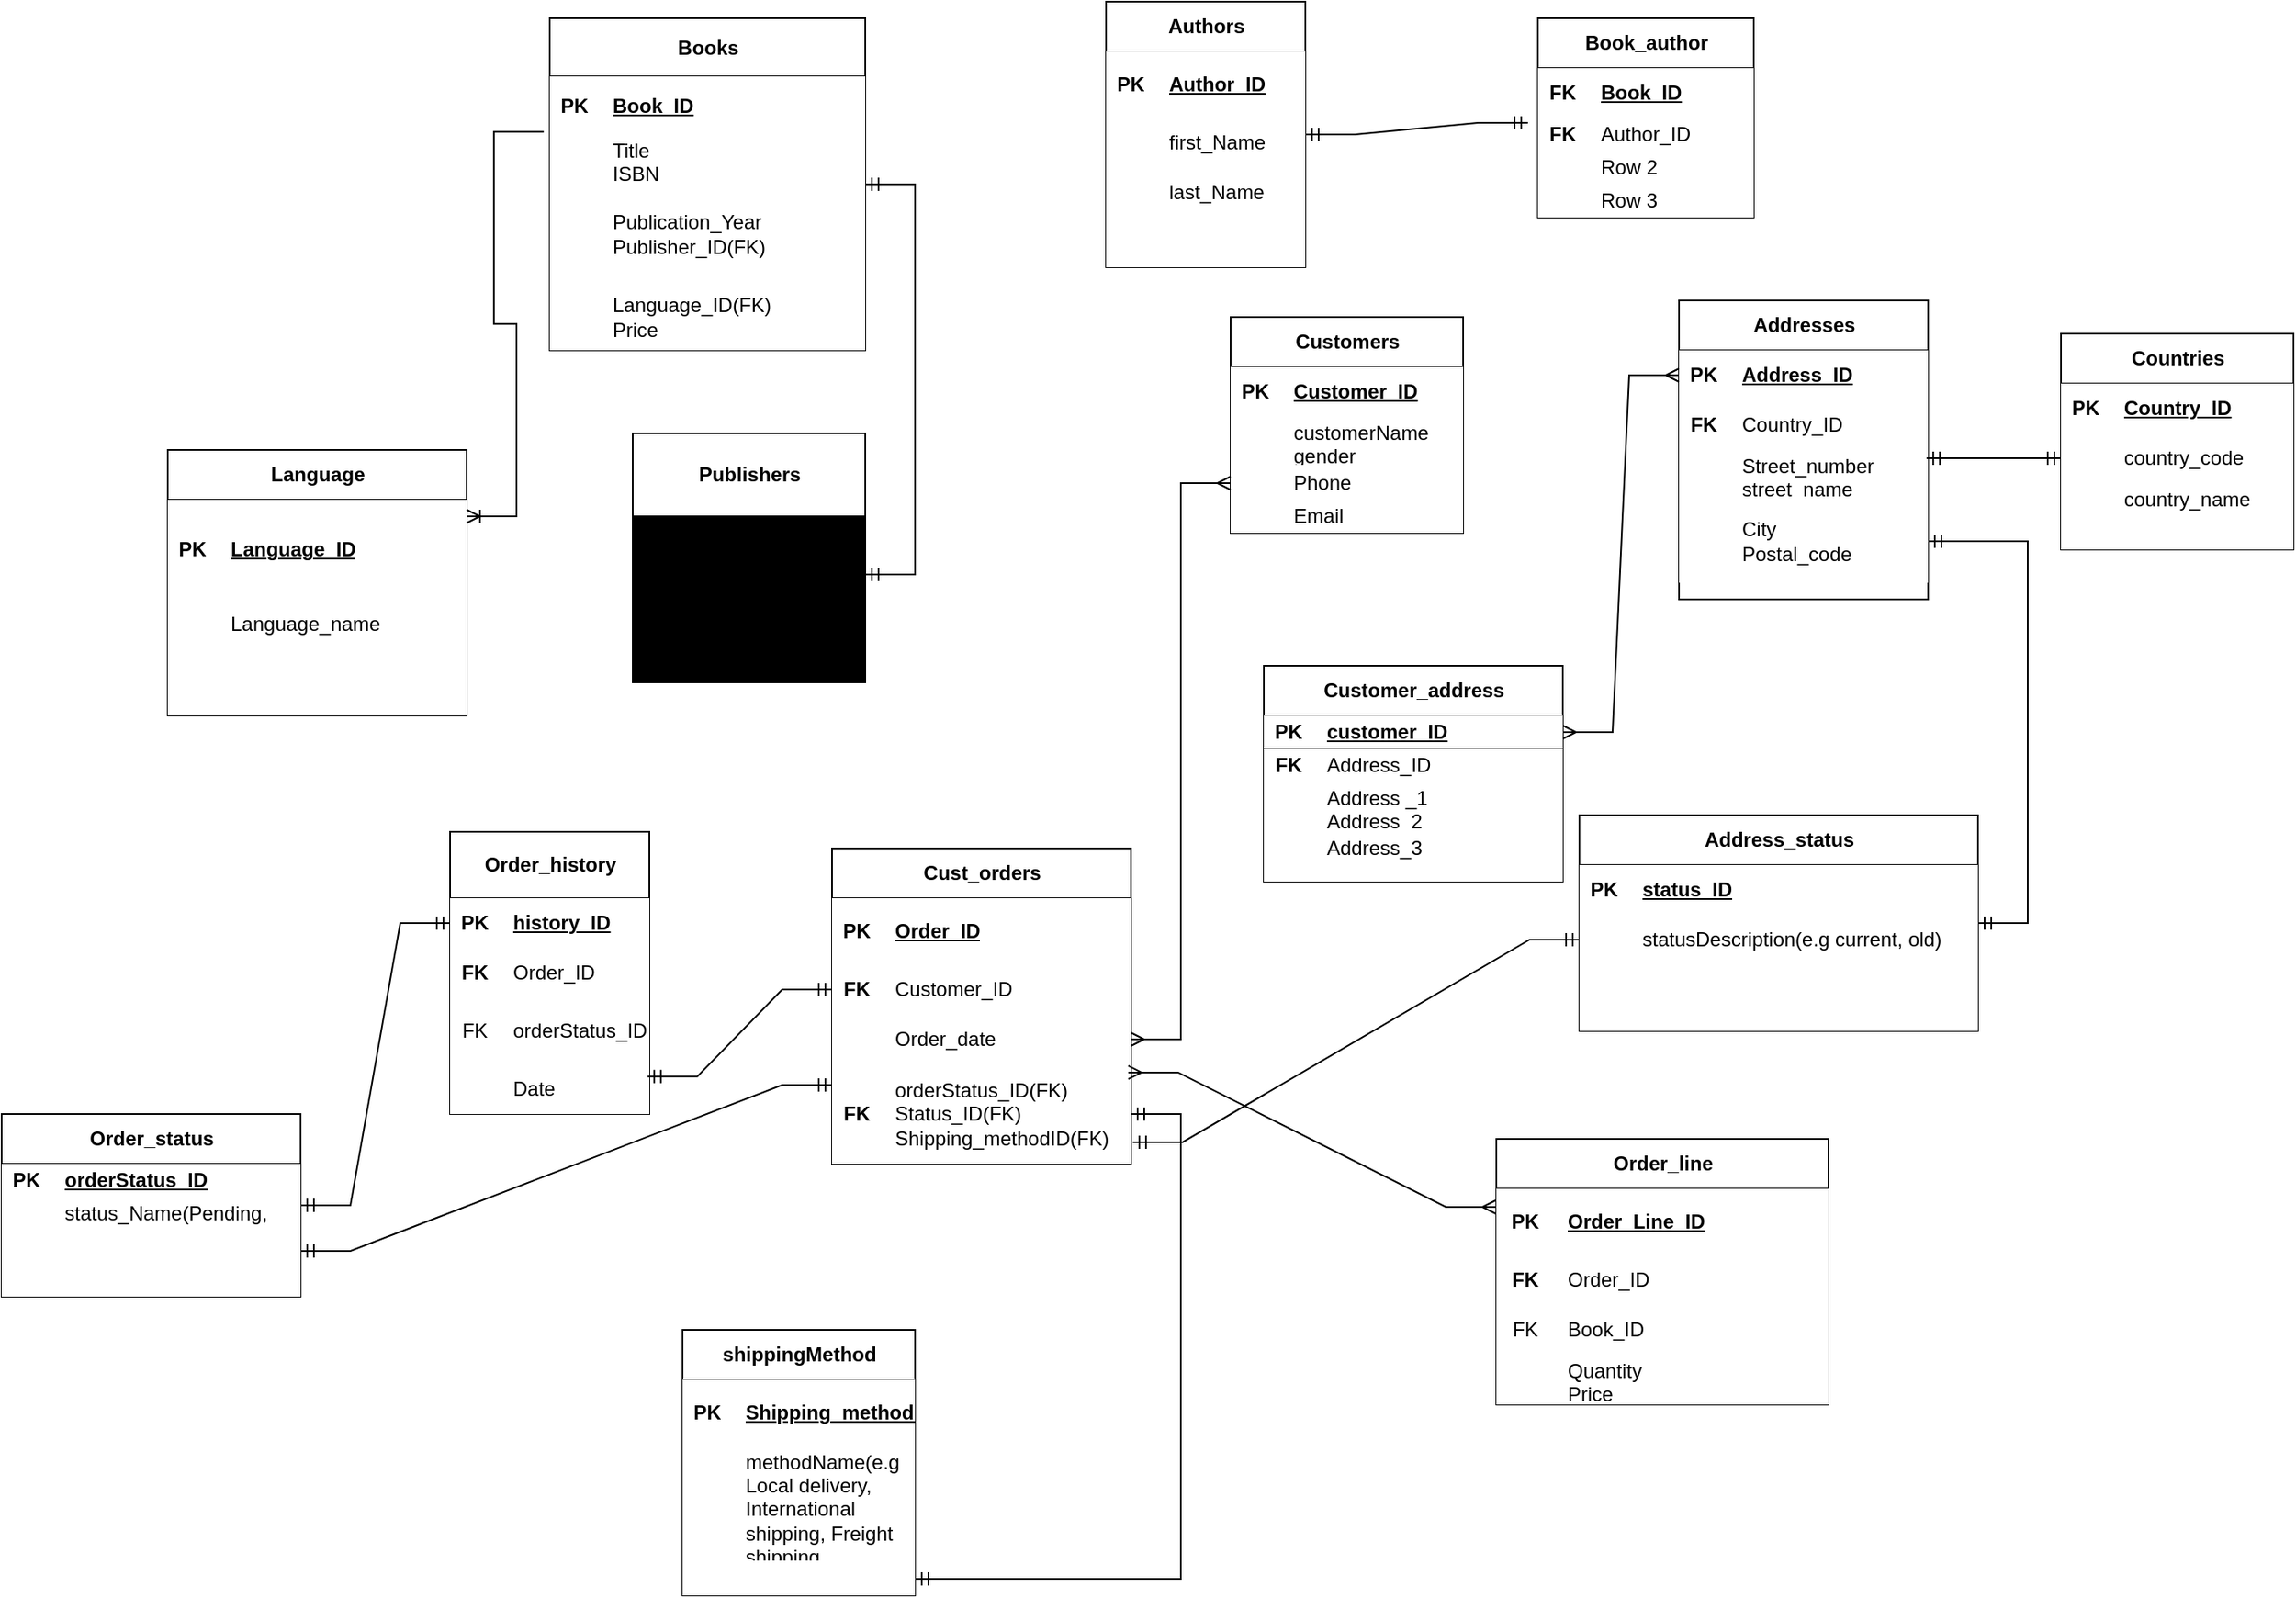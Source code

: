 <mxfile version="26.2.10">
  <diagram name="Page-1" id="YHtm2XLclMCAct8thBLY">
    <mxGraphModel dx="1673" dy="464" grid="1" gridSize="10" guides="1" tooltips="1" connect="1" arrows="1" fold="1" page="1" pageScale="1" pageWidth="850" pageHeight="1100" math="0" shadow="0">
      <root>
        <mxCell id="0" />
        <mxCell id="1" parent="0" />
        <mxCell id="9E_fkBD__RbafPpFBMVh-1" value="Books" style="shape=table;startSize=35;container=1;collapsible=1;childLayout=tableLayout;fixedRows=1;rowLines=0;fontStyle=1;align=center;resizeLast=1;html=1;fillColor=light-dark(#FFFFFF,#FFFFFF);strokeColor=light-dark(#000000, #ee4444);fillOpacity=100;fontColor=light-dark(#000000, #0f0f0f);" parent="1" vertex="1">
          <mxGeometry x="30" y="130" width="190" height="200" as="geometry" />
        </mxCell>
        <mxCell id="9E_fkBD__RbafPpFBMVh-2" value="" style="shape=tableRow;horizontal=0;startSize=0;swimlaneHead=0;swimlaneBody=0;fillColor=none;collapsible=0;dropTarget=0;points=[[0,0.5],[1,0.5]];portConstraint=eastwest;top=0;left=0;right=0;bottom=1;strokeColor=light-dark(#000000, #ee4444);fillOpacity=100;" parent="9E_fkBD__RbafPpFBMVh-1" vertex="1">
          <mxGeometry y="35" width="190" height="35" as="geometry" />
        </mxCell>
        <mxCell id="9E_fkBD__RbafPpFBMVh-3" value="PK" style="shape=partialRectangle;connectable=0;fillColor=light-dark(#FFFFFF,#FFFFFF);top=0;left=0;bottom=0;right=0;fontStyle=1;overflow=hidden;whiteSpace=wrap;html=1;strokeColor=light-dark(#000000, #ee4444);fillOpacity=100;fontColor=light-dark(#000000,#000000);" parent="9E_fkBD__RbafPpFBMVh-2" vertex="1">
          <mxGeometry width="30" height="35" as="geometry">
            <mxRectangle width="30" height="35" as="alternateBounds" />
          </mxGeometry>
        </mxCell>
        <mxCell id="9E_fkBD__RbafPpFBMVh-4" value="Book_ID" style="shape=partialRectangle;connectable=0;top=0;left=0;bottom=0;right=0;align=left;spacingLeft=6;fontStyle=5;overflow=hidden;whiteSpace=wrap;html=1;fillOpacity=100;strokeColor=light-dark(#000000,#FF0000);fillColor=light-dark(#FFFFFF,#FFFFFF);fontColor=light-dark(#000000,#000000);" parent="9E_fkBD__RbafPpFBMVh-2" vertex="1">
          <mxGeometry x="30" width="160" height="35" as="geometry">
            <mxRectangle width="160" height="35" as="alternateBounds" />
          </mxGeometry>
        </mxCell>
        <mxCell id="9E_fkBD__RbafPpFBMVh-5" value="" style="shape=tableRow;horizontal=0;startSize=0;swimlaneHead=0;swimlaneBody=0;fillColor=none;collapsible=0;dropTarget=0;points=[[0,0.5],[1,0.5]];portConstraint=eastwest;top=0;left=0;right=0;bottom=0;strokeColor=light-dark(#000000, #ee4444);fillOpacity=100;" parent="9E_fkBD__RbafPpFBMVh-1" vertex="1">
          <mxGeometry y="70" width="190" height="30" as="geometry" />
        </mxCell>
        <mxCell id="9E_fkBD__RbafPpFBMVh-6" value="" style="shape=partialRectangle;connectable=0;fillColor=light-dark(#FFFFFF,#FFFFFF);top=0;left=0;bottom=0;right=0;editable=1;overflow=hidden;whiteSpace=wrap;html=1;strokeColor=light-dark(#000000, #ee4444);fillOpacity=100;fontColor=light-dark(#000000,#000000);" parent="9E_fkBD__RbafPpFBMVh-5" vertex="1">
          <mxGeometry width="30" height="30" as="geometry">
            <mxRectangle width="30" height="30" as="alternateBounds" />
          </mxGeometry>
        </mxCell>
        <mxCell id="9E_fkBD__RbafPpFBMVh-7" value="Title&lt;div&gt;ISBN&lt;/div&gt;" style="shape=partialRectangle;connectable=0;top=0;left=0;bottom=0;right=0;align=left;spacingLeft=6;overflow=hidden;whiteSpace=wrap;html=1;fillOpacity=100;strokeColor=light-dark(#000000,#FF0000);fillColor=light-dark(#FFFFFF,#FFFFFF);fontColor=light-dark(#000000,#000000);" parent="9E_fkBD__RbafPpFBMVh-5" vertex="1">
          <mxGeometry x="30" width="160" height="30" as="geometry">
            <mxRectangle width="160" height="30" as="alternateBounds" />
          </mxGeometry>
        </mxCell>
        <mxCell id="9E_fkBD__RbafPpFBMVh-8" value="" style="shape=tableRow;horizontal=0;startSize=0;swimlaneHead=0;swimlaneBody=0;fillColor=none;collapsible=0;dropTarget=0;points=[[0,0.5],[1,0.5]];portConstraint=eastwest;top=0;left=0;right=0;bottom=0;strokeColor=light-dark(#000000, #ee4444);fillOpacity=100;" parent="9E_fkBD__RbafPpFBMVh-1" vertex="1">
          <mxGeometry y="100" width="190" height="60" as="geometry" />
        </mxCell>
        <mxCell id="9E_fkBD__RbafPpFBMVh-9" value="" style="shape=partialRectangle;connectable=0;fillColor=light-dark(#FFFFFF,#FFFFFF);top=0;left=0;bottom=0;right=0;editable=1;overflow=hidden;whiteSpace=wrap;html=1;strokeColor=light-dark(#000000, #ee4444);fillOpacity=100;fontColor=light-dark(#000000,#000000);" parent="9E_fkBD__RbafPpFBMVh-8" vertex="1">
          <mxGeometry width="30" height="60" as="geometry">
            <mxRectangle width="30" height="60" as="alternateBounds" />
          </mxGeometry>
        </mxCell>
        <mxCell id="9E_fkBD__RbafPpFBMVh-10" value="Publication_Year&lt;div&gt;Publisher_ID(FK)&lt;/div&gt;" style="shape=partialRectangle;connectable=0;top=0;left=0;bottom=0;right=0;align=left;spacingLeft=6;overflow=hidden;whiteSpace=wrap;html=1;fillOpacity=100;strokeColor=light-dark(#000000,#FF0000);fillColor=light-dark(#FFFFFF,#FFFFFF);fontColor=light-dark(#000000,#000000);" parent="9E_fkBD__RbafPpFBMVh-8" vertex="1">
          <mxGeometry x="30" width="160" height="60" as="geometry">
            <mxRectangle width="160" height="60" as="alternateBounds" />
          </mxGeometry>
        </mxCell>
        <mxCell id="9E_fkBD__RbafPpFBMVh-11" value="" style="shape=tableRow;horizontal=0;startSize=0;swimlaneHead=0;swimlaneBody=0;fillColor=none;collapsible=0;dropTarget=0;points=[[0,0.5],[1,0.5]];portConstraint=eastwest;top=0;left=0;right=0;bottom=0;strokeColor=light-dark(#000000, #ee4444);fillOpacity=100;" parent="9E_fkBD__RbafPpFBMVh-1" vertex="1">
          <mxGeometry y="160" width="190" height="40" as="geometry" />
        </mxCell>
        <mxCell id="9E_fkBD__RbafPpFBMVh-12" value="" style="shape=partialRectangle;connectable=0;fillColor=light-dark(#FFFFFF,#FFFFFF);top=0;left=0;bottom=0;right=0;editable=1;overflow=hidden;whiteSpace=wrap;html=1;strokeColor=light-dark(#000000, #ee4444);fillOpacity=100;fontColor=light-dark(#000000,#000000);" parent="9E_fkBD__RbafPpFBMVh-11" vertex="1">
          <mxGeometry width="30" height="40" as="geometry">
            <mxRectangle width="30" height="40" as="alternateBounds" />
          </mxGeometry>
        </mxCell>
        <mxCell id="9E_fkBD__RbafPpFBMVh-13" value="&lt;div&gt;Language_ID(FK)&lt;/div&gt;Price" style="shape=partialRectangle;connectable=0;top=0;left=0;bottom=0;right=0;align=left;spacingLeft=6;overflow=hidden;whiteSpace=wrap;html=1;fillOpacity=100;strokeColor=light-dark(#000000,#FF0000);fillColor=light-dark(#FFFFFF,#FFFFFF);fontColor=light-dark(#000000,#000000);" parent="9E_fkBD__RbafPpFBMVh-11" vertex="1">
          <mxGeometry x="30" width="160" height="40" as="geometry">
            <mxRectangle width="160" height="40" as="alternateBounds" />
          </mxGeometry>
        </mxCell>
        <mxCell id="9E_fkBD__RbafPpFBMVh-27" value="Authors" style="shape=table;startSize=30;container=1;collapsible=1;childLayout=tableLayout;fixedRows=1;rowLines=0;fontStyle=1;align=center;resizeLast=1;html=1;strokeColor=light-dark(#000000,#FF0000);fontColor=light-dark(#000000,#000000);fillColor=light-dark(#FFFFFF,#FFFFFF);" parent="1" vertex="1">
          <mxGeometry x="365" y="120" width="120" height="160" as="geometry" />
        </mxCell>
        <mxCell id="9E_fkBD__RbafPpFBMVh-28" value="" style="shape=tableRow;horizontal=0;startSize=0;swimlaneHead=0;swimlaneBody=0;collapsible=0;dropTarget=0;points=[[0,0.5],[1,0.5]];portConstraint=eastwest;top=0;left=0;right=0;bottom=1;strokeColor=light-dark(#000000,#FF0000);fontColor=light-dark(#000000,#000000);fillColor=light-dark(#FFFFFF,#FFFFFF);" parent="9E_fkBD__RbafPpFBMVh-27" vertex="1">
          <mxGeometry y="30" width="120" height="40" as="geometry" />
        </mxCell>
        <mxCell id="9E_fkBD__RbafPpFBMVh-29" value="PK" style="shape=partialRectangle;connectable=0;top=0;left=0;bottom=0;right=0;fontStyle=1;overflow=hidden;whiteSpace=wrap;html=1;strokeColor=light-dark(#000000,#FF0000);fontColor=light-dark(#000000,#000000);fillColor=light-dark(#FFFFFF,#FFFFFF);" parent="9E_fkBD__RbafPpFBMVh-28" vertex="1">
          <mxGeometry width="30" height="40" as="geometry">
            <mxRectangle width="30" height="40" as="alternateBounds" />
          </mxGeometry>
        </mxCell>
        <mxCell id="9E_fkBD__RbafPpFBMVh-30" value="Author_ID" style="shape=partialRectangle;connectable=0;top=0;left=0;bottom=0;right=0;align=left;spacingLeft=6;fontStyle=5;overflow=hidden;whiteSpace=wrap;html=1;strokeColor=light-dark(#000000,#FF0000);fontColor=light-dark(#000000,#000000);fillColor=light-dark(#FFFFFF,#FFFFFF);" parent="9E_fkBD__RbafPpFBMVh-28" vertex="1">
          <mxGeometry x="30" width="90" height="40" as="geometry">
            <mxRectangle width="90" height="40" as="alternateBounds" />
          </mxGeometry>
        </mxCell>
        <mxCell id="9E_fkBD__RbafPpFBMVh-31" value="" style="shape=tableRow;horizontal=0;startSize=0;swimlaneHead=0;swimlaneBody=0;collapsible=0;dropTarget=0;points=[[0,0.5],[1,0.5]];portConstraint=eastwest;top=0;left=0;right=0;bottom=0;strokeColor=light-dark(#000000,#FF0000);fontColor=light-dark(#000000,#000000);fillColor=light-dark(#FFFFFF,#FFFFFF);" parent="9E_fkBD__RbafPpFBMVh-27" vertex="1">
          <mxGeometry y="70" width="120" height="30" as="geometry" />
        </mxCell>
        <mxCell id="9E_fkBD__RbafPpFBMVh-32" value="" style="shape=partialRectangle;connectable=0;top=0;left=0;bottom=0;right=0;editable=1;overflow=hidden;whiteSpace=wrap;html=1;strokeColor=light-dark(#000000,#FF0000);fontColor=light-dark(#000000,#000000);fillColor=light-dark(#FFFFFF,#FFFFFF);" parent="9E_fkBD__RbafPpFBMVh-31" vertex="1">
          <mxGeometry width="30" height="30" as="geometry">
            <mxRectangle width="30" height="30" as="alternateBounds" />
          </mxGeometry>
        </mxCell>
        <mxCell id="9E_fkBD__RbafPpFBMVh-33" value="first_Name" style="shape=partialRectangle;connectable=0;top=0;left=0;bottom=0;right=0;align=left;spacingLeft=6;overflow=hidden;whiteSpace=wrap;html=1;strokeColor=light-dark(#000000,#FF0000);fontColor=light-dark(#000000,#000000);fillColor=light-dark(#FFFFFF,#FFFFFF);" parent="9E_fkBD__RbafPpFBMVh-31" vertex="1">
          <mxGeometry x="30" width="90" height="30" as="geometry">
            <mxRectangle width="90" height="30" as="alternateBounds" />
          </mxGeometry>
        </mxCell>
        <mxCell id="9E_fkBD__RbafPpFBMVh-34" value="" style="shape=tableRow;horizontal=0;startSize=0;swimlaneHead=0;swimlaneBody=0;collapsible=0;dropTarget=0;points=[[0,0.5],[1,0.5]];portConstraint=eastwest;top=0;left=0;right=0;bottom=0;strokeColor=light-dark(#000000,#FF0000);fontColor=light-dark(#000000,#000000);fillColor=light-dark(#FFFFFF,#FFFFFF);" parent="9E_fkBD__RbafPpFBMVh-27" vertex="1">
          <mxGeometry y="100" width="120" height="30" as="geometry" />
        </mxCell>
        <mxCell id="9E_fkBD__RbafPpFBMVh-35" value="" style="shape=partialRectangle;connectable=0;top=0;left=0;bottom=0;right=0;editable=1;overflow=hidden;whiteSpace=wrap;html=1;strokeColor=light-dark(#000000,#FF0000);fontColor=light-dark(#000000,#000000);fillColor=light-dark(#FFFFFF,#FFFFFF);" parent="9E_fkBD__RbafPpFBMVh-34" vertex="1">
          <mxGeometry width="30" height="30" as="geometry">
            <mxRectangle width="30" height="30" as="alternateBounds" />
          </mxGeometry>
        </mxCell>
        <mxCell id="9E_fkBD__RbafPpFBMVh-36" value="last_Name" style="shape=partialRectangle;connectable=0;top=0;left=0;bottom=0;right=0;align=left;spacingLeft=6;overflow=hidden;whiteSpace=wrap;html=1;strokeColor=light-dark(#000000,#FF0000);fontColor=light-dark(#000000,#000000);fillColor=light-dark(#FFFFFF,#FFFFFF);" parent="9E_fkBD__RbafPpFBMVh-34" vertex="1">
          <mxGeometry x="30" width="90" height="30" as="geometry">
            <mxRectangle width="90" height="30" as="alternateBounds" />
          </mxGeometry>
        </mxCell>
        <mxCell id="9E_fkBD__RbafPpFBMVh-37" value="" style="shape=tableRow;horizontal=0;startSize=0;swimlaneHead=0;swimlaneBody=0;collapsible=0;dropTarget=0;points=[[0,0.5],[1,0.5]];portConstraint=eastwest;top=0;left=0;right=0;bottom=0;strokeColor=light-dark(#000000,#FF0000);fontColor=light-dark(#000000,#000000);fillColor=light-dark(#FFFFFF,#FFFFFF);" parent="9E_fkBD__RbafPpFBMVh-27" vertex="1">
          <mxGeometry y="130" width="120" height="30" as="geometry" />
        </mxCell>
        <mxCell id="9E_fkBD__RbafPpFBMVh-38" value="" style="shape=partialRectangle;connectable=0;top=0;left=0;bottom=0;right=0;editable=1;overflow=hidden;whiteSpace=wrap;html=1;strokeColor=light-dark(#000000,#FF0000);fontColor=light-dark(#000000,#000000);fillColor=light-dark(#FFFFFF,#FFFFFF);" parent="9E_fkBD__RbafPpFBMVh-37" vertex="1">
          <mxGeometry width="30" height="30" as="geometry">
            <mxRectangle width="30" height="30" as="alternateBounds" />
          </mxGeometry>
        </mxCell>
        <mxCell id="9E_fkBD__RbafPpFBMVh-39" value="" style="shape=partialRectangle;connectable=0;top=0;left=0;bottom=0;right=0;align=left;spacingLeft=6;overflow=hidden;whiteSpace=wrap;html=1;strokeColor=light-dark(#000000,#FF0000);fontColor=light-dark(#000000,#000000);fillColor=light-dark(#FFFFFF,#FFFFFF);" parent="9E_fkBD__RbafPpFBMVh-37" vertex="1">
          <mxGeometry x="30" width="90" height="30" as="geometry">
            <mxRectangle width="90" height="30" as="alternateBounds" />
          </mxGeometry>
        </mxCell>
        <mxCell id="9E_fkBD__RbafPpFBMVh-45" value="Language" style="shape=table;startSize=30;container=1;collapsible=1;childLayout=tableLayout;fixedRows=1;rowLines=0;fontStyle=1;align=center;resizeLast=1;html=1;fillOpacity=100;strokeColor=light-dark(#000000,#FF0000);fillColor=light-dark(#FFFFFF,#FFFFFF);fontColor=light-dark(#000000,#000000);" parent="1" vertex="1">
          <mxGeometry x="-200" y="390" width="180" height="160" as="geometry" />
        </mxCell>
        <mxCell id="9E_fkBD__RbafPpFBMVh-46" value="" style="shape=tableRow;horizontal=0;startSize=0;swimlaneHead=0;swimlaneBody=0;collapsible=0;dropTarget=0;points=[[0,0.5],[1,0.5]];portConstraint=eastwest;top=0;left=0;right=0;bottom=1;fillOpacity=100;strokeColor=light-dark(#000000,#FF0000);" parent="9E_fkBD__RbafPpFBMVh-45" vertex="1">
          <mxGeometry y="30" width="180" height="60" as="geometry" />
        </mxCell>
        <mxCell id="9E_fkBD__RbafPpFBMVh-47" value="PK" style="shape=partialRectangle;connectable=0;top=0;left=0;bottom=0;right=0;fontStyle=1;overflow=hidden;whiteSpace=wrap;html=1;fillOpacity=100;strokeColor=light-dark(#000000,#FF0000);fontColor=light-dark(#000000,#000000);fillColor=light-dark(#FFFFFF,#FFFFFF);" parent="9E_fkBD__RbafPpFBMVh-46" vertex="1">
          <mxGeometry width="30" height="60" as="geometry">
            <mxRectangle width="30" height="60" as="alternateBounds" />
          </mxGeometry>
        </mxCell>
        <mxCell id="9E_fkBD__RbafPpFBMVh-48" value="Language_ID" style="shape=partialRectangle;connectable=0;top=0;left=0;bottom=0;right=0;align=left;spacingLeft=6;fontStyle=5;overflow=hidden;whiteSpace=wrap;html=1;fillOpacity=100;strokeColor=light-dark(#000000,#FF0000);fontColor=light-dark(#000000,#000000);fillColor=light-dark(#FFFFFF,#FFFFFF);" parent="9E_fkBD__RbafPpFBMVh-46" vertex="1">
          <mxGeometry x="30" width="150" height="60" as="geometry">
            <mxRectangle width="150" height="60" as="alternateBounds" />
          </mxGeometry>
        </mxCell>
        <mxCell id="9E_fkBD__RbafPpFBMVh-49" value="" style="shape=tableRow;horizontal=0;startSize=0;swimlaneHead=0;swimlaneBody=0;collapsible=0;dropTarget=0;points=[[0,0.5],[1,0.5]];portConstraint=eastwest;top=0;left=0;right=0;bottom=0;fillOpacity=100;strokeColor=light-dark(#000000,#FF0000);" parent="9E_fkBD__RbafPpFBMVh-45" vertex="1">
          <mxGeometry y="90" width="180" height="30" as="geometry" />
        </mxCell>
        <mxCell id="9E_fkBD__RbafPpFBMVh-50" value="" style="shape=partialRectangle;connectable=0;top=0;left=0;bottom=0;right=0;editable=1;overflow=hidden;whiteSpace=wrap;html=1;fillOpacity=100;strokeColor=light-dark(#000000,#FF0000);fontColor=light-dark(#000000,#000000);fillColor=light-dark(#FFFFFF,#FFFFFF);" parent="9E_fkBD__RbafPpFBMVh-49" vertex="1">
          <mxGeometry width="30" height="30" as="geometry">
            <mxRectangle width="30" height="30" as="alternateBounds" />
          </mxGeometry>
        </mxCell>
        <mxCell id="9E_fkBD__RbafPpFBMVh-51" value="Language_name" style="shape=partialRectangle;connectable=0;top=0;left=0;bottom=0;right=0;align=left;spacingLeft=6;overflow=hidden;whiteSpace=wrap;html=1;fillOpacity=100;strokeColor=light-dark(#000000,#FF0000);fontColor=light-dark(#000000,#000000);fillColor=light-dark(#FFFFFF,#FFFFFF);" parent="9E_fkBD__RbafPpFBMVh-49" vertex="1">
          <mxGeometry x="30" width="150" height="30" as="geometry">
            <mxRectangle width="150" height="30" as="alternateBounds" />
          </mxGeometry>
        </mxCell>
        <mxCell id="9E_fkBD__RbafPpFBMVh-52" value="" style="shape=tableRow;horizontal=0;startSize=0;swimlaneHead=0;swimlaneBody=0;collapsible=0;dropTarget=0;points=[[0,0.5],[1,0.5]];portConstraint=eastwest;top=0;left=0;right=0;bottom=0;fillOpacity=100;strokeColor=light-dark(#000000,#FF0000);" parent="9E_fkBD__RbafPpFBMVh-45" vertex="1">
          <mxGeometry y="120" width="180" height="20" as="geometry" />
        </mxCell>
        <mxCell id="9E_fkBD__RbafPpFBMVh-53" value="" style="shape=partialRectangle;connectable=0;top=0;left=0;bottom=0;right=0;editable=1;overflow=hidden;whiteSpace=wrap;html=1;fillOpacity=100;strokeColor=light-dark(#000000,#FF0000);fillColor=light-dark(#FFFFFF,#FFFFFF);" parent="9E_fkBD__RbafPpFBMVh-52" vertex="1">
          <mxGeometry width="30" height="20" as="geometry">
            <mxRectangle width="30" height="20" as="alternateBounds" />
          </mxGeometry>
        </mxCell>
        <mxCell id="9E_fkBD__RbafPpFBMVh-54" value="" style="shape=partialRectangle;connectable=0;top=0;left=0;bottom=0;right=0;align=left;spacingLeft=6;overflow=hidden;whiteSpace=wrap;html=1;fillOpacity=100;strokeColor=light-dark(#000000,#FF0000);fillColor=light-dark(#FFFFFF,#FFFFFF);" parent="9E_fkBD__RbafPpFBMVh-52" vertex="1">
          <mxGeometry x="30" width="150" height="20" as="geometry">
            <mxRectangle width="150" height="20" as="alternateBounds" />
          </mxGeometry>
        </mxCell>
        <mxCell id="9E_fkBD__RbafPpFBMVh-55" value="" style="shape=tableRow;horizontal=0;startSize=0;swimlaneHead=0;swimlaneBody=0;collapsible=0;dropTarget=0;points=[[0,0.5],[1,0.5]];portConstraint=eastwest;top=0;left=0;right=0;bottom=0;fillOpacity=100;strokeColor=light-dark(#000000,#FF0000);" parent="9E_fkBD__RbafPpFBMVh-45" vertex="1">
          <mxGeometry y="140" width="180" height="20" as="geometry" />
        </mxCell>
        <mxCell id="9E_fkBD__RbafPpFBMVh-56" value="" style="shape=partialRectangle;connectable=0;top=0;left=0;bottom=0;right=0;editable=1;overflow=hidden;whiteSpace=wrap;html=1;fillOpacity=100;strokeColor=light-dark(#000000,#FF0000);fillColor=light-dark(#FFFFFF,#FFFFFF);" parent="9E_fkBD__RbafPpFBMVh-55" vertex="1">
          <mxGeometry width="30" height="20" as="geometry">
            <mxRectangle width="30" height="20" as="alternateBounds" />
          </mxGeometry>
        </mxCell>
        <mxCell id="9E_fkBD__RbafPpFBMVh-57" value="" style="shape=partialRectangle;connectable=0;top=0;left=0;bottom=0;right=0;align=left;spacingLeft=6;overflow=hidden;whiteSpace=wrap;html=1;fillOpacity=100;strokeColor=light-dark(#000000,#FF0000);fillColor=light-dark(#FFFFFF,#FFFFFF);" parent="9E_fkBD__RbafPpFBMVh-55" vertex="1">
          <mxGeometry x="30" width="150" height="20" as="geometry">
            <mxRectangle width="150" height="20" as="alternateBounds" />
          </mxGeometry>
        </mxCell>
        <mxCell id="9E_fkBD__RbafPpFBMVh-59" value="Publishers" style="shape=table;startSize=50;container=1;collapsible=1;childLayout=tableLayout;fixedRows=1;rowLines=0;fontStyle=1;align=center;resizeLast=1;html=1;fillOpacity=100;strokeColor=light-dark(#000000,#FF0000);fillColor=light-dark(#FFFFFF,#FFFFFF);fontColor=light-dark(#000000,#000000);" parent="1" vertex="1">
          <mxGeometry x="80" y="380" width="140" height="150" as="geometry" />
        </mxCell>
        <mxCell id="9E_fkBD__RbafPpFBMVh-60" value="" style="shape=tableRow;horizontal=0;startSize=0;swimlaneHead=0;swimlaneBody=0;collapsible=0;dropTarget=0;points=[[0,0.5],[1,0.5]];portConstraint=eastwest;top=0;left=0;right=0;bottom=1;fillOpacity=100;strokeColor=light-dark(#000000,#FF0000);" parent="9E_fkBD__RbafPpFBMVh-59" vertex="1">
          <mxGeometry y="50" width="140" height="20" as="geometry" />
        </mxCell>
        <mxCell id="9E_fkBD__RbafPpFBMVh-61" value="PK" style="shape=partialRectangle;connectable=0;top=0;left=0;bottom=0;right=0;fontStyle=1;overflow=hidden;whiteSpace=wrap;html=1;fillOpacity=100;strokeColor=light-dark(#000000,#FF0000);fillColor=light-dark(#000000,#FFFFFF);fontColor=light-dark(#000000,#000000);" parent="9E_fkBD__RbafPpFBMVh-60" vertex="1">
          <mxGeometry width="30" height="20" as="geometry">
            <mxRectangle width="30" height="20" as="alternateBounds" />
          </mxGeometry>
        </mxCell>
        <mxCell id="9E_fkBD__RbafPpFBMVh-62" value="Publisher_ID" style="shape=partialRectangle;connectable=0;top=0;left=0;bottom=0;right=0;align=left;spacingLeft=6;fontStyle=5;overflow=hidden;whiteSpace=wrap;html=1;fillOpacity=100;strokeColor=light-dark(#000000,#FF0000);fillColor=light-dark(#000000,#FFFFFF);fontColor=light-dark(#000000,#000000);" parent="9E_fkBD__RbafPpFBMVh-60" vertex="1">
          <mxGeometry x="30" width="110" height="20" as="geometry">
            <mxRectangle width="110" height="20" as="alternateBounds" />
          </mxGeometry>
        </mxCell>
        <mxCell id="9E_fkBD__RbafPpFBMVh-63" value="" style="shape=tableRow;horizontal=0;startSize=0;swimlaneHead=0;swimlaneBody=0;collapsible=0;dropTarget=0;points=[[0,0.5],[1,0.5]];portConstraint=eastwest;top=0;left=0;right=0;bottom=0;fillOpacity=100;strokeColor=light-dark(#000000,#FF0000);" parent="9E_fkBD__RbafPpFBMVh-59" vertex="1">
          <mxGeometry y="70" width="140" height="30" as="geometry" />
        </mxCell>
        <mxCell id="9E_fkBD__RbafPpFBMVh-64" value="" style="shape=partialRectangle;connectable=0;top=0;left=0;bottom=0;right=0;editable=1;overflow=hidden;whiteSpace=wrap;html=1;fillOpacity=100;strokeColor=light-dark(#000000,#FF0000);fillColor=light-dark(#000000,#FFFFFF);fontColor=light-dark(#000000,#000000);" parent="9E_fkBD__RbafPpFBMVh-63" vertex="1">
          <mxGeometry width="30" height="30" as="geometry">
            <mxRectangle width="30" height="30" as="alternateBounds" />
          </mxGeometry>
        </mxCell>
        <mxCell id="9E_fkBD__RbafPpFBMVh-65" value="Publisher_name" style="shape=partialRectangle;connectable=0;top=0;left=0;bottom=0;right=0;align=left;spacingLeft=6;overflow=hidden;whiteSpace=wrap;html=1;fillOpacity=100;strokeColor=light-dark(#000000,#FF0000);fillColor=light-dark(#000000,#FFFFFF);fontColor=light-dark(#000000,#000000);" parent="9E_fkBD__RbafPpFBMVh-63" vertex="1">
          <mxGeometry x="30" width="110" height="30" as="geometry">
            <mxRectangle width="110" height="30" as="alternateBounds" />
          </mxGeometry>
        </mxCell>
        <mxCell id="9E_fkBD__RbafPpFBMVh-66" value="" style="shape=tableRow;horizontal=0;startSize=0;swimlaneHead=0;swimlaneBody=0;collapsible=0;dropTarget=0;points=[[0,0.5],[1,0.5]];portConstraint=eastwest;top=0;left=0;right=0;bottom=0;fillOpacity=100;strokeColor=light-dark(#000000,#FF0000);" parent="9E_fkBD__RbafPpFBMVh-59" vertex="1">
          <mxGeometry y="100" width="140" height="20" as="geometry" />
        </mxCell>
        <mxCell id="9E_fkBD__RbafPpFBMVh-67" value="" style="shape=partialRectangle;connectable=0;top=0;left=0;bottom=0;right=0;editable=1;overflow=hidden;whiteSpace=wrap;html=1;fillOpacity=100;strokeColor=light-dark(#000000,#FF0000);fillColor=light-dark(#000000,#FFFFFF);fontColor=light-dark(#000000,#000000);" parent="9E_fkBD__RbafPpFBMVh-66" vertex="1">
          <mxGeometry width="30" height="20" as="geometry">
            <mxRectangle width="30" height="20" as="alternateBounds" />
          </mxGeometry>
        </mxCell>
        <mxCell id="9E_fkBD__RbafPpFBMVh-68" value="Email" style="shape=partialRectangle;connectable=0;top=0;left=0;bottom=0;right=0;align=left;spacingLeft=6;overflow=hidden;whiteSpace=wrap;html=1;fillOpacity=100;strokeColor=light-dark(#000000,#FF0000);fillColor=light-dark(#000000,#FFFFFF);fontColor=light-dark(#000000,#000000);" parent="9E_fkBD__RbafPpFBMVh-66" vertex="1">
          <mxGeometry x="30" width="110" height="20" as="geometry">
            <mxRectangle width="110" height="20" as="alternateBounds" />
          </mxGeometry>
        </mxCell>
        <mxCell id="9E_fkBD__RbafPpFBMVh-69" value="" style="shape=tableRow;horizontal=0;startSize=0;swimlaneHead=0;swimlaneBody=0;collapsible=0;dropTarget=0;points=[[0,0.5],[1,0.5]];portConstraint=eastwest;top=0;left=0;right=0;bottom=0;fillOpacity=100;strokeColor=light-dark(#000000,#FF0000);" parent="9E_fkBD__RbafPpFBMVh-59" vertex="1">
          <mxGeometry y="120" width="140" height="30" as="geometry" />
        </mxCell>
        <mxCell id="9E_fkBD__RbafPpFBMVh-70" value="" style="shape=partialRectangle;connectable=0;top=0;left=0;bottom=0;right=0;editable=1;overflow=hidden;whiteSpace=wrap;html=1;fillOpacity=100;strokeColor=light-dark(#000000,#FF0000);fillColor=light-dark(#000000,#FFFFFF);fontColor=light-dark(#000000,#000000);" parent="9E_fkBD__RbafPpFBMVh-69" vertex="1">
          <mxGeometry width="30" height="30" as="geometry">
            <mxRectangle width="30" height="30" as="alternateBounds" />
          </mxGeometry>
        </mxCell>
        <mxCell id="9E_fkBD__RbafPpFBMVh-71" value="Phone&lt;div&gt;Address&lt;/div&gt;" style="shape=partialRectangle;connectable=0;top=0;left=0;bottom=0;right=0;align=left;spacingLeft=6;overflow=hidden;whiteSpace=wrap;html=1;fillOpacity=100;strokeColor=light-dark(#000000,#FF0000);fillColor=light-dark(#000000,#FFFFFF);fontColor=light-dark(#000000,#000000);" parent="9E_fkBD__RbafPpFBMVh-69" vertex="1">
          <mxGeometry x="30" width="110" height="30" as="geometry">
            <mxRectangle width="110" height="30" as="alternateBounds" />
          </mxGeometry>
        </mxCell>
        <mxCell id="9E_fkBD__RbafPpFBMVh-14" value="Book_author" style="shape=table;startSize=30;container=1;collapsible=1;childLayout=tableLayout;fixedRows=1;rowLines=0;fontStyle=1;align=center;resizeLast=1;html=1;strokeColor=light-dark(#000000,#FF0000);fontColor=light-dark(#000000,#000000);fillColor=light-dark(#FFFFFF,#FFFFFF);" parent="1" vertex="1">
          <mxGeometry x="625" y="130" width="130" height="120" as="geometry" />
        </mxCell>
        <mxCell id="9E_fkBD__RbafPpFBMVh-15" value="" style="shape=tableRow;horizontal=0;startSize=0;swimlaneHead=0;swimlaneBody=0;collapsible=0;dropTarget=0;points=[[0,0.5],[1,0.5]];portConstraint=eastwest;top=0;left=0;right=0;bottom=1;strokeColor=light-dark(#000000,#FF0000);" parent="9E_fkBD__RbafPpFBMVh-14" vertex="1">
          <mxGeometry y="30" width="130" height="30" as="geometry" />
        </mxCell>
        <mxCell id="9E_fkBD__RbafPpFBMVh-16" value="FK" style="shape=partialRectangle;connectable=0;top=0;left=0;bottom=0;right=0;fontStyle=1;overflow=hidden;whiteSpace=wrap;html=1;strokeColor=light-dark(#000000,#FF0000);fontColor=light-dark(#000000,#000000);fillColor=light-dark(#FFFFFF,#FFFFFF);" parent="9E_fkBD__RbafPpFBMVh-15" vertex="1">
          <mxGeometry width="30" height="30" as="geometry">
            <mxRectangle width="30" height="30" as="alternateBounds" />
          </mxGeometry>
        </mxCell>
        <mxCell id="9E_fkBD__RbafPpFBMVh-17" value="Book_ID" style="shape=partialRectangle;connectable=0;top=0;left=0;bottom=0;right=0;align=left;spacingLeft=6;fontStyle=5;overflow=hidden;whiteSpace=wrap;html=1;strokeColor=light-dark(#000000,#FF0000);fontColor=light-dark(#000000,#000000);fillColor=light-dark(#FFFFFF,#FFFFFF);" parent="9E_fkBD__RbafPpFBMVh-15" vertex="1">
          <mxGeometry x="30" width="100" height="30" as="geometry">
            <mxRectangle width="100" height="30" as="alternateBounds" />
          </mxGeometry>
        </mxCell>
        <mxCell id="9E_fkBD__RbafPpFBMVh-18" value="" style="shape=tableRow;horizontal=0;startSize=0;swimlaneHead=0;swimlaneBody=0;collapsible=0;dropTarget=0;points=[[0,0.5],[1,0.5]];portConstraint=eastwest;top=0;left=0;right=0;bottom=0;strokeColor=light-dark(#000000,#FF0000);" parent="9E_fkBD__RbafPpFBMVh-14" vertex="1">
          <mxGeometry y="60" width="130" height="20" as="geometry" />
        </mxCell>
        <mxCell id="9E_fkBD__RbafPpFBMVh-19" value="&lt;b&gt;FK&lt;/b&gt;" style="shape=partialRectangle;connectable=0;top=0;left=0;bottom=0;right=0;editable=1;overflow=hidden;whiteSpace=wrap;html=1;strokeColor=light-dark(#000000,#FF0000);fontColor=light-dark(#000000,#000000);fillColor=light-dark(#FFFFFF,#FFFFFF);" parent="9E_fkBD__RbafPpFBMVh-18" vertex="1">
          <mxGeometry width="30" height="20" as="geometry">
            <mxRectangle width="30" height="20" as="alternateBounds" />
          </mxGeometry>
        </mxCell>
        <mxCell id="9E_fkBD__RbafPpFBMVh-20" value="Author_ID" style="shape=partialRectangle;connectable=0;top=0;left=0;bottom=0;right=0;align=left;spacingLeft=6;overflow=hidden;whiteSpace=wrap;html=1;strokeColor=light-dark(#000000,#FF0000);fontColor=light-dark(#000000,#000000);fillColor=light-dark(#FFFFFF,#FFFFFF);" parent="9E_fkBD__RbafPpFBMVh-18" vertex="1">
          <mxGeometry x="30" width="100" height="20" as="geometry">
            <mxRectangle width="100" height="20" as="alternateBounds" />
          </mxGeometry>
        </mxCell>
        <mxCell id="9E_fkBD__RbafPpFBMVh-21" value="" style="shape=tableRow;horizontal=0;startSize=0;swimlaneHead=0;swimlaneBody=0;collapsible=0;dropTarget=0;points=[[0,0.5],[1,0.5]];portConstraint=eastwest;top=0;left=0;right=0;bottom=0;strokeColor=light-dark(#000000,#FF0000);" parent="9E_fkBD__RbafPpFBMVh-14" vertex="1">
          <mxGeometry y="80" width="130" height="20" as="geometry" />
        </mxCell>
        <mxCell id="9E_fkBD__RbafPpFBMVh-22" value="" style="shape=partialRectangle;connectable=0;top=0;left=0;bottom=0;right=0;editable=1;overflow=hidden;whiteSpace=wrap;html=1;strokeColor=light-dark(#000000,#FF0000);fontColor=light-dark(#000000,#000000);fillColor=light-dark(#FFFFFF,#FFFFFF);" parent="9E_fkBD__RbafPpFBMVh-21" vertex="1">
          <mxGeometry width="30" height="20" as="geometry">
            <mxRectangle width="30" height="20" as="alternateBounds" />
          </mxGeometry>
        </mxCell>
        <mxCell id="9E_fkBD__RbafPpFBMVh-23" value="Row 2" style="shape=partialRectangle;connectable=0;top=0;left=0;bottom=0;right=0;align=left;spacingLeft=6;overflow=hidden;whiteSpace=wrap;html=1;strokeColor=light-dark(#000000,#FF0000);fontColor=light-dark(#000000,#000000);fillColor=light-dark(#FFFFFF,#FFFFFF);" parent="9E_fkBD__RbafPpFBMVh-21" vertex="1">
          <mxGeometry x="30" width="100" height="20" as="geometry">
            <mxRectangle width="100" height="20" as="alternateBounds" />
          </mxGeometry>
        </mxCell>
        <mxCell id="9E_fkBD__RbafPpFBMVh-24" value="" style="shape=tableRow;horizontal=0;startSize=0;swimlaneHead=0;swimlaneBody=0;collapsible=0;dropTarget=0;points=[[0,0.5],[1,0.5]];portConstraint=eastwest;top=0;left=0;right=0;bottom=0;fillOpacity=100;strokeColor=light-dark(#000000,#FF0000);" parent="9E_fkBD__RbafPpFBMVh-14" vertex="1">
          <mxGeometry y="100" width="130" height="20" as="geometry" />
        </mxCell>
        <mxCell id="9E_fkBD__RbafPpFBMVh-25" value="" style="shape=partialRectangle;connectable=0;top=0;left=0;bottom=0;right=0;editable=1;overflow=hidden;whiteSpace=wrap;html=1;fillOpacity=100;strokeColor=light-dark(#000000,#FF0000);fontColor=light-dark(#000000,#000000);fillColor=light-dark(#FFFFFF,#FFFFFF);" parent="9E_fkBD__RbafPpFBMVh-24" vertex="1">
          <mxGeometry width="30" height="20" as="geometry">
            <mxRectangle width="30" height="20" as="alternateBounds" />
          </mxGeometry>
        </mxCell>
        <mxCell id="9E_fkBD__RbafPpFBMVh-26" value="Row 3" style="shape=partialRectangle;connectable=0;top=0;left=0;bottom=0;right=0;align=left;spacingLeft=6;overflow=hidden;whiteSpace=wrap;html=1;fillOpacity=100;strokeColor=light-dark(#000000,#FF0000);fontColor=light-dark(#000000,#000000);fillColor=light-dark(#FFFFFF,#FFFFFF);" parent="9E_fkBD__RbafPpFBMVh-24" vertex="1">
          <mxGeometry x="30" width="100" height="20" as="geometry">
            <mxRectangle width="100" height="20" as="alternateBounds" />
          </mxGeometry>
        </mxCell>
        <mxCell id="9E_fkBD__RbafPpFBMVh-72" value="Customers" style="shape=table;startSize=30;container=1;collapsible=1;childLayout=tableLayout;fixedRows=1;rowLines=0;fontStyle=1;align=center;resizeLast=1;html=1;fillOpacity=100;strokeColor=light-dark(#000000,#FF0000);fontColor=light-dark(#000000,#000000);fillColor=light-dark(#FFFFFF,#FFFFFF);" parent="1" vertex="1">
          <mxGeometry x="440" y="310" width="140" height="130" as="geometry" />
        </mxCell>
        <mxCell id="9E_fkBD__RbafPpFBMVh-73" value="" style="shape=tableRow;horizontal=0;startSize=0;swimlaneHead=0;swimlaneBody=0;collapsible=0;dropTarget=0;points=[[0,0.5],[1,0.5]];portConstraint=eastwest;top=0;left=0;right=0;bottom=1;fillOpacity=100;strokeColor=light-dark(#000000,#FF0000);" parent="9E_fkBD__RbafPpFBMVh-72" vertex="1">
          <mxGeometry y="30" width="140" height="30" as="geometry" />
        </mxCell>
        <mxCell id="9E_fkBD__RbafPpFBMVh-74" value="PK" style="shape=partialRectangle;connectable=0;top=0;left=0;bottom=0;right=0;fontStyle=1;overflow=hidden;whiteSpace=wrap;html=1;fillOpacity=100;strokeColor=light-dark(#000000,#FF0000);fillColor=light-dark(#FFFFFF,#FFFFFF);fontColor=light-dark(#000000,#000000);" parent="9E_fkBD__RbafPpFBMVh-73" vertex="1">
          <mxGeometry width="30" height="30" as="geometry">
            <mxRectangle width="30" height="30" as="alternateBounds" />
          </mxGeometry>
        </mxCell>
        <mxCell id="9E_fkBD__RbafPpFBMVh-75" value="Customer_ID" style="shape=partialRectangle;connectable=0;top=0;left=0;bottom=0;right=0;align=left;spacingLeft=6;fontStyle=5;overflow=hidden;whiteSpace=wrap;html=1;fillOpacity=100;strokeColor=light-dark(#000000,#FF0000);fillColor=light-dark(#FFFFFF,#FFFFFF);fontColor=light-dark(#000000,#000000);" parent="9E_fkBD__RbafPpFBMVh-73" vertex="1">
          <mxGeometry x="30" width="110" height="30" as="geometry">
            <mxRectangle width="110" height="30" as="alternateBounds" />
          </mxGeometry>
        </mxCell>
        <mxCell id="9E_fkBD__RbafPpFBMVh-76" value="" style="shape=tableRow;horizontal=0;startSize=0;swimlaneHead=0;swimlaneBody=0;collapsible=0;dropTarget=0;points=[[0,0.5],[1,0.5]];portConstraint=eastwest;top=0;left=0;right=0;bottom=0;fillOpacity=100;strokeColor=light-dark(#000000,#FF0000);" parent="9E_fkBD__RbafPpFBMVh-72" vertex="1">
          <mxGeometry y="60" width="140" height="30" as="geometry" />
        </mxCell>
        <mxCell id="9E_fkBD__RbafPpFBMVh-77" value="" style="shape=partialRectangle;connectable=0;top=0;left=0;bottom=0;right=0;editable=1;overflow=hidden;whiteSpace=wrap;html=1;fillOpacity=100;strokeColor=light-dark(#000000,#FF0000);fillColor=light-dark(#FFFFFF,#FFFFFF);fontColor=light-dark(#000000,#000000);" parent="9E_fkBD__RbafPpFBMVh-76" vertex="1">
          <mxGeometry width="30" height="30" as="geometry">
            <mxRectangle width="30" height="30" as="alternateBounds" />
          </mxGeometry>
        </mxCell>
        <mxCell id="9E_fkBD__RbafPpFBMVh-78" value="customerName&lt;div&gt;gender&lt;/div&gt;" style="shape=partialRectangle;connectable=0;top=0;left=0;bottom=0;right=0;align=left;spacingLeft=6;overflow=hidden;whiteSpace=wrap;html=1;fillOpacity=100;strokeColor=light-dark(#000000,#FF0000);fillColor=light-dark(#FFFFFF,#FFFFFF);fontColor=light-dark(#000000,#000000);" parent="9E_fkBD__RbafPpFBMVh-76" vertex="1">
          <mxGeometry x="30" width="110" height="30" as="geometry">
            <mxRectangle width="110" height="30" as="alternateBounds" />
          </mxGeometry>
        </mxCell>
        <mxCell id="9E_fkBD__RbafPpFBMVh-79" value="" style="shape=tableRow;horizontal=0;startSize=0;swimlaneHead=0;swimlaneBody=0;collapsible=0;dropTarget=0;points=[[0,0.5],[1,0.5]];portConstraint=eastwest;top=0;left=0;right=0;bottom=0;fillOpacity=100;strokeColor=light-dark(#000000,#FF0000);" parent="9E_fkBD__RbafPpFBMVh-72" vertex="1">
          <mxGeometry y="90" width="140" height="20" as="geometry" />
        </mxCell>
        <mxCell id="9E_fkBD__RbafPpFBMVh-80" value="" style="shape=partialRectangle;connectable=0;top=0;left=0;bottom=0;right=0;editable=1;overflow=hidden;whiteSpace=wrap;html=1;fillOpacity=100;strokeColor=light-dark(#000000,#FF0000);fillColor=light-dark(#FFFFFF,#FFFFFF);fontColor=light-dark(#000000,#000000);" parent="9E_fkBD__RbafPpFBMVh-79" vertex="1">
          <mxGeometry width="30" height="20" as="geometry">
            <mxRectangle width="30" height="20" as="alternateBounds" />
          </mxGeometry>
        </mxCell>
        <mxCell id="9E_fkBD__RbafPpFBMVh-81" value="Phone" style="shape=partialRectangle;connectable=0;top=0;left=0;bottom=0;right=0;align=left;spacingLeft=6;overflow=hidden;whiteSpace=wrap;html=1;fillOpacity=100;strokeColor=light-dark(#000000,#FF0000);fillColor=light-dark(#FFFFFF,#FFFFFF);fontColor=light-dark(#000000,#000000);" parent="9E_fkBD__RbafPpFBMVh-79" vertex="1">
          <mxGeometry x="30" width="110" height="20" as="geometry">
            <mxRectangle width="110" height="20" as="alternateBounds" />
          </mxGeometry>
        </mxCell>
        <mxCell id="9E_fkBD__RbafPpFBMVh-82" value="" style="shape=tableRow;horizontal=0;startSize=0;swimlaneHead=0;swimlaneBody=0;collapsible=0;dropTarget=0;points=[[0,0.5],[1,0.5]];portConstraint=eastwest;top=0;left=0;right=0;bottom=0;fillOpacity=100;strokeColor=light-dark(#000000,#FF0000);" parent="9E_fkBD__RbafPpFBMVh-72" vertex="1">
          <mxGeometry y="110" width="140" height="20" as="geometry" />
        </mxCell>
        <mxCell id="9E_fkBD__RbafPpFBMVh-83" value="" style="shape=partialRectangle;connectable=0;top=0;left=0;bottom=0;right=0;editable=1;overflow=hidden;whiteSpace=wrap;html=1;fillOpacity=100;strokeColor=light-dark(#000000,#FF0000);fillColor=light-dark(#FFFFFF,#FFFFFF);fontColor=light-dark(#000000,#000000);" parent="9E_fkBD__RbafPpFBMVh-82" vertex="1">
          <mxGeometry width="30" height="20" as="geometry">
            <mxRectangle width="30" height="20" as="alternateBounds" />
          </mxGeometry>
        </mxCell>
        <mxCell id="9E_fkBD__RbafPpFBMVh-84" value="Email" style="shape=partialRectangle;connectable=0;top=0;left=0;bottom=0;right=0;align=left;spacingLeft=6;overflow=hidden;whiteSpace=wrap;html=1;fillOpacity=100;strokeColor=light-dark(#000000,#FF0000);fillColor=light-dark(#FFFFFF,#FFFFFF);fontColor=light-dark(#000000,#000000);" parent="9E_fkBD__RbafPpFBMVh-82" vertex="1">
          <mxGeometry x="30" width="110" height="20" as="geometry">
            <mxRectangle width="110" height="20" as="alternateBounds" />
          </mxGeometry>
        </mxCell>
        <mxCell id="9E_fkBD__RbafPpFBMVh-100" value="Addresses" style="shape=table;startSize=30;container=1;collapsible=1;childLayout=tableLayout;fixedRows=1;rowLines=0;fontStyle=1;align=center;resizeLast=1;html=1;fillOpacity=100;strokeColor=light-dark(#000000,#FF0000);fillColor=light-dark(#FFFFFF,#FFFFFF);fontColor=light-dark(#000000,#000000);" parent="1" vertex="1">
          <mxGeometry x="710" y="300" width="150" height="180" as="geometry" />
        </mxCell>
        <mxCell id="9E_fkBD__RbafPpFBMVh-101" value="" style="shape=tableRow;horizontal=0;startSize=0;swimlaneHead=0;swimlaneBody=0;collapsible=0;dropTarget=0;points=[[0,0.5],[1,0.5]];portConstraint=eastwest;top=0;left=0;right=0;bottom=1;fillOpacity=100;strokeColor=light-dark(#000000,#FF0000);" parent="9E_fkBD__RbafPpFBMVh-100" vertex="1">
          <mxGeometry y="30" width="150" height="30" as="geometry" />
        </mxCell>
        <mxCell id="9E_fkBD__RbafPpFBMVh-102" value="PK" style="shape=partialRectangle;connectable=0;top=0;left=0;bottom=0;right=0;fontStyle=1;overflow=hidden;whiteSpace=wrap;html=1;fillOpacity=100;strokeColor=light-dark(#000000,#FF0000);fontColor=light-dark(#000000,#000000);fillColor=light-dark(#FFFFFF,#FFFFFF);" parent="9E_fkBD__RbafPpFBMVh-101" vertex="1">
          <mxGeometry width="30" height="30" as="geometry">
            <mxRectangle width="30" height="30" as="alternateBounds" />
          </mxGeometry>
        </mxCell>
        <mxCell id="9E_fkBD__RbafPpFBMVh-103" value="Address_ID" style="shape=partialRectangle;connectable=0;top=0;left=0;bottom=0;right=0;align=left;spacingLeft=6;fontStyle=5;overflow=hidden;whiteSpace=wrap;html=1;fillOpacity=100;strokeColor=light-dark(#000000,#FF0000);fontColor=light-dark(#000000,#000000);fillColor=light-dark(#FFFFFF,#FFFFFF);" parent="9E_fkBD__RbafPpFBMVh-101" vertex="1">
          <mxGeometry x="30" width="120" height="30" as="geometry">
            <mxRectangle width="120" height="30" as="alternateBounds" />
          </mxGeometry>
        </mxCell>
        <mxCell id="9E_fkBD__RbafPpFBMVh-104" value="" style="shape=tableRow;horizontal=0;startSize=0;swimlaneHead=0;swimlaneBody=0;collapsible=0;dropTarget=0;points=[[0,0.5],[1,0.5]];portConstraint=eastwest;top=0;left=0;right=0;bottom=0;fillOpacity=100;strokeColor=light-dark(#000000,#FF0000);" parent="9E_fkBD__RbafPpFBMVh-100" vertex="1">
          <mxGeometry y="60" width="150" height="30" as="geometry" />
        </mxCell>
        <mxCell id="9E_fkBD__RbafPpFBMVh-105" value="&lt;b&gt;FK&lt;/b&gt;" style="shape=partialRectangle;connectable=0;top=0;left=0;bottom=0;right=0;editable=1;overflow=hidden;whiteSpace=wrap;html=1;fillOpacity=100;strokeColor=light-dark(#000000,#FF0000);fontColor=light-dark(#000000,#000000);fillColor=light-dark(#FFFFFF,#FFFFFF);" parent="9E_fkBD__RbafPpFBMVh-104" vertex="1">
          <mxGeometry width="30" height="30" as="geometry">
            <mxRectangle width="30" height="30" as="alternateBounds" />
          </mxGeometry>
        </mxCell>
        <mxCell id="9E_fkBD__RbafPpFBMVh-106" value="Country_ID" style="shape=partialRectangle;connectable=0;top=0;left=0;bottom=0;right=0;align=left;spacingLeft=6;overflow=hidden;whiteSpace=wrap;html=1;fillOpacity=100;strokeColor=light-dark(#000000,#FF0000);fontColor=light-dark(#000000,#000000);fillColor=light-dark(#FFFFFF,#FFFFFF);" parent="9E_fkBD__RbafPpFBMVh-104" vertex="1">
          <mxGeometry x="30" width="120" height="30" as="geometry">
            <mxRectangle width="120" height="30" as="alternateBounds" />
          </mxGeometry>
        </mxCell>
        <mxCell id="9E_fkBD__RbafPpFBMVh-107" value="" style="shape=tableRow;horizontal=0;startSize=0;swimlaneHead=0;swimlaneBody=0;collapsible=0;dropTarget=0;points=[[0,0.5],[1,0.5]];portConstraint=eastwest;top=0;left=0;right=0;bottom=0;fillOpacity=100;strokeColor=light-dark(#000000,#FF0000);" parent="9E_fkBD__RbafPpFBMVh-100" vertex="1">
          <mxGeometry y="90" width="150" height="30" as="geometry" />
        </mxCell>
        <mxCell id="9E_fkBD__RbafPpFBMVh-108" value="" style="shape=partialRectangle;connectable=0;top=0;left=0;bottom=0;right=0;editable=1;overflow=hidden;whiteSpace=wrap;html=1;fillOpacity=100;strokeColor=light-dark(#000000,#FF0000);fontColor=light-dark(#000000,#000000);fillColor=light-dark(#FFFFFF,#FFFFFF);" parent="9E_fkBD__RbafPpFBMVh-107" vertex="1">
          <mxGeometry width="30" height="30" as="geometry">
            <mxRectangle width="30" height="30" as="alternateBounds" />
          </mxGeometry>
        </mxCell>
        <mxCell id="9E_fkBD__RbafPpFBMVh-109" value="Street_number&lt;div&gt;street_name&lt;/div&gt;" style="shape=partialRectangle;connectable=0;top=0;left=0;bottom=0;right=0;align=left;spacingLeft=6;overflow=hidden;whiteSpace=wrap;html=1;fillOpacity=100;strokeColor=light-dark(#000000,#FF0000);fontColor=light-dark(#000000,#000000);fillColor=light-dark(#FFFFFF,#FFFFFF);" parent="9E_fkBD__RbafPpFBMVh-107" vertex="1">
          <mxGeometry x="30" width="120" height="30" as="geometry">
            <mxRectangle width="120" height="30" as="alternateBounds" />
          </mxGeometry>
        </mxCell>
        <mxCell id="9E_fkBD__RbafPpFBMVh-110" value="" style="shape=tableRow;horizontal=0;startSize=0;swimlaneHead=0;swimlaneBody=0;collapsible=0;dropTarget=0;points=[[0,0.5],[1,0.5]];portConstraint=eastwest;top=0;left=0;right=0;bottom=0;fillOpacity=100;strokeColor=light-dark(#000000,#FF0000);" parent="9E_fkBD__RbafPpFBMVh-100" vertex="1">
          <mxGeometry y="120" width="150" height="50" as="geometry" />
        </mxCell>
        <mxCell id="9E_fkBD__RbafPpFBMVh-111" value="" style="shape=partialRectangle;connectable=0;top=0;left=0;bottom=0;right=0;editable=1;overflow=hidden;whiteSpace=wrap;html=1;fillOpacity=100;strokeColor=light-dark(#000000,#FF0000);fontColor=light-dark(#000000,#000000);fillColor=light-dark(#FFFFFF,#FFFFFF);" parent="9E_fkBD__RbafPpFBMVh-110" vertex="1">
          <mxGeometry width="30" height="50" as="geometry">
            <mxRectangle width="30" height="50" as="alternateBounds" />
          </mxGeometry>
        </mxCell>
        <mxCell id="9E_fkBD__RbafPpFBMVh-112" value="City&lt;div&gt;Postal_code&lt;/div&gt;" style="shape=partialRectangle;connectable=0;top=0;left=0;bottom=0;right=0;align=left;spacingLeft=6;overflow=hidden;whiteSpace=wrap;html=1;fillOpacity=100;strokeColor=light-dark(#000000,#FF0000);fontColor=light-dark(#000000,#000000);fillColor=light-dark(#FFFFFF,#FFFFFF);" parent="9E_fkBD__RbafPpFBMVh-110" vertex="1">
          <mxGeometry x="30" width="120" height="50" as="geometry">
            <mxRectangle width="120" height="50" as="alternateBounds" />
          </mxGeometry>
        </mxCell>
        <mxCell id="9E_fkBD__RbafPpFBMVh-113" value="Countries" style="shape=table;startSize=30;container=1;collapsible=1;childLayout=tableLayout;fixedRows=1;rowLines=0;fontStyle=1;align=center;resizeLast=1;html=1;fillOpacity=100;strokeColor=light-dark(#000000,#FF0000);fontColor=light-dark(#000000,#000000);fillColor=light-dark(#FFFFFF,#FFFFFF);" parent="1" vertex="1">
          <mxGeometry x="940" y="320" width="140" height="130" as="geometry" />
        </mxCell>
        <mxCell id="9E_fkBD__RbafPpFBMVh-114" value="" style="shape=tableRow;horizontal=0;startSize=0;swimlaneHead=0;swimlaneBody=0;collapsible=0;dropTarget=0;points=[[0,0.5],[1,0.5]];portConstraint=eastwest;top=0;left=0;right=0;bottom=1;fillOpacity=100;strokeColor=light-dark(#000000,#FF0000);" parent="9E_fkBD__RbafPpFBMVh-113" vertex="1">
          <mxGeometry y="30" width="140" height="30" as="geometry" />
        </mxCell>
        <mxCell id="9E_fkBD__RbafPpFBMVh-115" value="PK" style="shape=partialRectangle;connectable=0;top=0;left=0;bottom=0;right=0;fontStyle=1;overflow=hidden;whiteSpace=wrap;html=1;fillOpacity=100;strokeColor=light-dark(#000000,#FF0000);fillColor=light-dark(#FFFFFF,#FFFFFF);fontColor=light-dark(#000000,#000000);" parent="9E_fkBD__RbafPpFBMVh-114" vertex="1">
          <mxGeometry width="30" height="30" as="geometry">
            <mxRectangle width="30" height="30" as="alternateBounds" />
          </mxGeometry>
        </mxCell>
        <mxCell id="9E_fkBD__RbafPpFBMVh-116" value="Country_ID" style="shape=partialRectangle;connectable=0;top=0;left=0;bottom=0;right=0;align=left;spacingLeft=6;fontStyle=5;overflow=hidden;whiteSpace=wrap;html=1;fillOpacity=100;strokeColor=light-dark(#000000,#FF0000);fillColor=light-dark(#FFFFFF,#FFFFFF);fontColor=light-dark(#000000,#000000);" parent="9E_fkBD__RbafPpFBMVh-114" vertex="1">
          <mxGeometry x="30" width="110" height="30" as="geometry">
            <mxRectangle width="110" height="30" as="alternateBounds" />
          </mxGeometry>
        </mxCell>
        <mxCell id="9E_fkBD__RbafPpFBMVh-117" value="" style="shape=tableRow;horizontal=0;startSize=0;swimlaneHead=0;swimlaneBody=0;collapsible=0;dropTarget=0;points=[[0,0.5],[1,0.5]];portConstraint=eastwest;top=0;left=0;right=0;bottom=0;fillOpacity=100;strokeColor=light-dark(#000000,#FF0000);" parent="9E_fkBD__RbafPpFBMVh-113" vertex="1">
          <mxGeometry y="60" width="140" height="30" as="geometry" />
        </mxCell>
        <mxCell id="9E_fkBD__RbafPpFBMVh-118" value="" style="shape=partialRectangle;connectable=0;top=0;left=0;bottom=0;right=0;editable=1;overflow=hidden;whiteSpace=wrap;html=1;fillOpacity=100;strokeColor=light-dark(#000000,#FF0000);fillColor=light-dark(#FFFFFF,#FFFFFF);fontColor=light-dark(#000000,#000000);" parent="9E_fkBD__RbafPpFBMVh-117" vertex="1">
          <mxGeometry width="30" height="30" as="geometry">
            <mxRectangle width="30" height="30" as="alternateBounds" />
          </mxGeometry>
        </mxCell>
        <mxCell id="9E_fkBD__RbafPpFBMVh-119" value="country_code" style="shape=partialRectangle;connectable=0;top=0;left=0;bottom=0;right=0;align=left;spacingLeft=6;overflow=hidden;whiteSpace=wrap;html=1;fillOpacity=100;strokeColor=light-dark(#000000,#FF0000);fillColor=light-dark(#FFFFFF,#FFFFFF);fontColor=light-dark(#000000,#000000);" parent="9E_fkBD__RbafPpFBMVh-117" vertex="1">
          <mxGeometry x="30" width="110" height="30" as="geometry">
            <mxRectangle width="110" height="30" as="alternateBounds" />
          </mxGeometry>
        </mxCell>
        <mxCell id="9E_fkBD__RbafPpFBMVh-120" value="" style="shape=tableRow;horizontal=0;startSize=0;swimlaneHead=0;swimlaneBody=0;collapsible=0;dropTarget=0;points=[[0,0.5],[1,0.5]];portConstraint=eastwest;top=0;left=0;right=0;bottom=0;fillOpacity=100;strokeColor=light-dark(#000000,#FF0000);" parent="9E_fkBD__RbafPpFBMVh-113" vertex="1">
          <mxGeometry y="90" width="140" height="20" as="geometry" />
        </mxCell>
        <mxCell id="9E_fkBD__RbafPpFBMVh-121" value="" style="shape=partialRectangle;connectable=0;top=0;left=0;bottom=0;right=0;editable=1;overflow=hidden;whiteSpace=wrap;html=1;fillOpacity=100;strokeColor=light-dark(#000000,#FF0000);fillColor=light-dark(#FFFFFF,#FFFFFF);fontColor=light-dark(#000000,#000000);" parent="9E_fkBD__RbafPpFBMVh-120" vertex="1">
          <mxGeometry width="30" height="20" as="geometry">
            <mxRectangle width="30" height="20" as="alternateBounds" />
          </mxGeometry>
        </mxCell>
        <mxCell id="9E_fkBD__RbafPpFBMVh-122" value="country_name" style="shape=partialRectangle;connectable=0;top=0;left=0;bottom=0;right=0;align=left;spacingLeft=6;overflow=hidden;whiteSpace=wrap;html=1;fillOpacity=100;strokeColor=light-dark(#000000,#FF0000);fillColor=light-dark(#FFFFFF,#FFFFFF);fontColor=light-dark(#000000,#000000);" parent="9E_fkBD__RbafPpFBMVh-120" vertex="1">
          <mxGeometry x="30" width="110" height="20" as="geometry">
            <mxRectangle width="110" height="20" as="alternateBounds" />
          </mxGeometry>
        </mxCell>
        <mxCell id="9E_fkBD__RbafPpFBMVh-123" value="" style="shape=tableRow;horizontal=0;startSize=0;swimlaneHead=0;swimlaneBody=0;collapsible=0;dropTarget=0;points=[[0,0.5],[1,0.5]];portConstraint=eastwest;top=0;left=0;right=0;bottom=0;fillOpacity=100;strokeColor=light-dark(#000000,#FF0000);" parent="9E_fkBD__RbafPpFBMVh-113" vertex="1">
          <mxGeometry y="110" width="140" height="20" as="geometry" />
        </mxCell>
        <mxCell id="9E_fkBD__RbafPpFBMVh-124" value="" style="shape=partialRectangle;connectable=0;top=0;left=0;bottom=0;right=0;editable=1;overflow=hidden;whiteSpace=wrap;html=1;fillOpacity=100;strokeColor=light-dark(#000000,#FF0000);fillColor=light-dark(#FFFFFF,#FFFFFF);fontColor=light-dark(#000000,#000000);" parent="9E_fkBD__RbafPpFBMVh-123" vertex="1">
          <mxGeometry width="30" height="20" as="geometry">
            <mxRectangle width="30" height="20" as="alternateBounds" />
          </mxGeometry>
        </mxCell>
        <mxCell id="9E_fkBD__RbafPpFBMVh-125" value="" style="shape=partialRectangle;connectable=0;top=0;left=0;bottom=0;right=0;align=left;spacingLeft=6;overflow=hidden;whiteSpace=wrap;html=1;fillOpacity=100;strokeColor=light-dark(#000000,#FF0000);fillColor=light-dark(#FFFFFF,#FFFFFF);fontColor=light-dark(#000000,#000000);" parent="9E_fkBD__RbafPpFBMVh-123" vertex="1">
          <mxGeometry x="30" width="110" height="20" as="geometry">
            <mxRectangle width="110" height="20" as="alternateBounds" />
          </mxGeometry>
        </mxCell>
        <mxCell id="9E_fkBD__RbafPpFBMVh-128" value="" style="edgeStyle=entityRelationEdgeStyle;fontSize=12;html=1;endArrow=ERmandOne;startArrow=ERmandOne;rounded=0;entryX=0;entryY=0.5;entryDx=0;entryDy=0;exitX=0.994;exitY=0.167;exitDx=0;exitDy=0;exitPerimeter=0;fillOpacity=100;fontColor=light-dark(#000000,#000000);strokeColor=light-dark(#000000,#FF0000);" parent="1" source="9E_fkBD__RbafPpFBMVh-107" target="9E_fkBD__RbafPpFBMVh-117" edge="1">
          <mxGeometry width="100" height="100" relative="1" as="geometry">
            <mxPoint x="970" y="600" as="sourcePoint" />
            <mxPoint x="1020" y="590" as="targetPoint" />
            <Array as="points">
              <mxPoint x="960" y="600" />
            </Array>
          </mxGeometry>
        </mxCell>
        <mxCell id="9E_fkBD__RbafPpFBMVh-129" value="Address_status" style="shape=table;startSize=30;container=1;collapsible=1;childLayout=tableLayout;fixedRows=1;rowLines=0;fontStyle=1;align=center;resizeLast=1;html=1;fillOpacity=100;strokeColor=light-dark(#000000,#FF0000);fontColor=light-dark(#000000,#000000);fillColor=light-dark(#FFFFFF,#FFFFFF);" parent="1" vertex="1">
          <mxGeometry x="650" y="610" width="240" height="130" as="geometry" />
        </mxCell>
        <mxCell id="9E_fkBD__RbafPpFBMVh-130" value="" style="shape=tableRow;horizontal=0;startSize=0;swimlaneHead=0;swimlaneBody=0;collapsible=0;dropTarget=0;points=[[0,0.5],[1,0.5]];portConstraint=eastwest;top=0;left=0;right=0;bottom=1;fillOpacity=100;strokeColor=light-dark(#000000,#FF0000);" parent="9E_fkBD__RbafPpFBMVh-129" vertex="1">
          <mxGeometry y="30" width="240" height="30" as="geometry" />
        </mxCell>
        <mxCell id="9E_fkBD__RbafPpFBMVh-131" value="PK" style="shape=partialRectangle;connectable=0;top=0;left=0;bottom=0;right=0;fontStyle=1;overflow=hidden;whiteSpace=wrap;html=1;fillOpacity=100;strokeColor=light-dark(#000000,#FF0000);fillColor=light-dark(#FFFFFF,#FFFFFF);fontColor=light-dark(#000000,#000000);" parent="9E_fkBD__RbafPpFBMVh-130" vertex="1">
          <mxGeometry width="30" height="30" as="geometry">
            <mxRectangle width="30" height="30" as="alternateBounds" />
          </mxGeometry>
        </mxCell>
        <mxCell id="9E_fkBD__RbafPpFBMVh-132" value="status_ID" style="shape=partialRectangle;connectable=0;top=0;left=0;bottom=0;right=0;align=left;spacingLeft=6;fontStyle=5;overflow=hidden;whiteSpace=wrap;html=1;fillOpacity=100;strokeColor=light-dark(#000000,#FF0000);fillColor=light-dark(#FFFFFF,#FFFFFF);fontColor=light-dark(#000000,#000000);" parent="9E_fkBD__RbafPpFBMVh-130" vertex="1">
          <mxGeometry x="30" width="210" height="30" as="geometry">
            <mxRectangle width="210" height="30" as="alternateBounds" />
          </mxGeometry>
        </mxCell>
        <mxCell id="9E_fkBD__RbafPpFBMVh-133" value="" style="shape=tableRow;horizontal=0;startSize=0;swimlaneHead=0;swimlaneBody=0;collapsible=0;dropTarget=0;points=[[0,0.5],[1,0.5]];portConstraint=eastwest;top=0;left=0;right=0;bottom=0;fillOpacity=100;strokeColor=light-dark(#000000,#FF0000);" parent="9E_fkBD__RbafPpFBMVh-129" vertex="1">
          <mxGeometry y="60" width="240" height="30" as="geometry" />
        </mxCell>
        <mxCell id="9E_fkBD__RbafPpFBMVh-134" value="" style="shape=partialRectangle;connectable=0;top=0;left=0;bottom=0;right=0;editable=1;overflow=hidden;whiteSpace=wrap;html=1;fillOpacity=100;strokeColor=light-dark(#000000,#FF0000);fillColor=light-dark(#FFFFFF,#FFFFFF);fontColor=light-dark(#000000,#000000);" parent="9E_fkBD__RbafPpFBMVh-133" vertex="1">
          <mxGeometry width="30" height="30" as="geometry">
            <mxRectangle width="30" height="30" as="alternateBounds" />
          </mxGeometry>
        </mxCell>
        <mxCell id="9E_fkBD__RbafPpFBMVh-135" value="statusDescription(e.g current, old)" style="shape=partialRectangle;connectable=0;top=0;left=0;bottom=0;right=0;align=left;spacingLeft=6;overflow=hidden;whiteSpace=wrap;html=1;fillOpacity=100;strokeColor=light-dark(#000000,#FF0000);fillColor=light-dark(#FFFFFF,#FFFFFF);fontColor=light-dark(#000000,#000000);" parent="9E_fkBD__RbafPpFBMVh-133" vertex="1">
          <mxGeometry x="30" width="210" height="30" as="geometry">
            <mxRectangle width="210" height="30" as="alternateBounds" />
          </mxGeometry>
        </mxCell>
        <mxCell id="9E_fkBD__RbafPpFBMVh-136" value="" style="shape=tableRow;horizontal=0;startSize=0;swimlaneHead=0;swimlaneBody=0;collapsible=0;dropTarget=0;points=[[0,0.5],[1,0.5]];portConstraint=eastwest;top=0;left=0;right=0;bottom=0;fillOpacity=100;strokeColor=light-dark(#000000,#FF0000);" parent="9E_fkBD__RbafPpFBMVh-129" vertex="1">
          <mxGeometry y="90" width="240" height="20" as="geometry" />
        </mxCell>
        <mxCell id="9E_fkBD__RbafPpFBMVh-137" value="" style="shape=partialRectangle;connectable=0;top=0;left=0;bottom=0;right=0;editable=1;overflow=hidden;whiteSpace=wrap;html=1;fillOpacity=100;strokeColor=light-dark(#000000,#FF0000);fillColor=light-dark(#FFFFFF,#FFFFFF);fontColor=light-dark(#000000,#000000);" parent="9E_fkBD__RbafPpFBMVh-136" vertex="1">
          <mxGeometry width="30" height="20" as="geometry">
            <mxRectangle width="30" height="20" as="alternateBounds" />
          </mxGeometry>
        </mxCell>
        <mxCell id="9E_fkBD__RbafPpFBMVh-138" value="" style="shape=partialRectangle;connectable=0;top=0;left=0;bottom=0;right=0;align=left;spacingLeft=6;overflow=hidden;whiteSpace=wrap;html=1;fillOpacity=100;strokeColor=light-dark(#000000,#FF0000);fillColor=light-dark(#FFFFFF,#FFFFFF);fontColor=light-dark(#000000,#000000);" parent="9E_fkBD__RbafPpFBMVh-136" vertex="1">
          <mxGeometry x="30" width="210" height="20" as="geometry">
            <mxRectangle width="210" height="20" as="alternateBounds" />
          </mxGeometry>
        </mxCell>
        <mxCell id="9E_fkBD__RbafPpFBMVh-139" value="" style="shape=tableRow;horizontal=0;startSize=0;swimlaneHead=0;swimlaneBody=0;collapsible=0;dropTarget=0;points=[[0,0.5],[1,0.5]];portConstraint=eastwest;top=0;left=0;right=0;bottom=0;fillOpacity=100;strokeColor=light-dark(#000000,#FF0000);" parent="9E_fkBD__RbafPpFBMVh-129" vertex="1">
          <mxGeometry y="110" width="240" height="20" as="geometry" />
        </mxCell>
        <mxCell id="9E_fkBD__RbafPpFBMVh-140" value="" style="shape=partialRectangle;connectable=0;top=0;left=0;bottom=0;right=0;editable=1;overflow=hidden;whiteSpace=wrap;html=1;fillOpacity=100;strokeColor=light-dark(#000000,#FF0000);fillColor=light-dark(#FFFFFF,#FFFFFF);fontColor=light-dark(#000000,#000000);" parent="9E_fkBD__RbafPpFBMVh-139" vertex="1">
          <mxGeometry width="30" height="20" as="geometry">
            <mxRectangle width="30" height="20" as="alternateBounds" />
          </mxGeometry>
        </mxCell>
        <mxCell id="9E_fkBD__RbafPpFBMVh-141" value="" style="shape=partialRectangle;connectable=0;top=0;left=0;bottom=0;right=0;align=left;spacingLeft=6;overflow=hidden;whiteSpace=wrap;html=1;fillOpacity=100;strokeColor=light-dark(#000000,#FF0000);fillColor=light-dark(#FFFFFF,#FFFFFF);fontColor=light-dark(#000000,#000000);" parent="9E_fkBD__RbafPpFBMVh-139" vertex="1">
          <mxGeometry x="30" width="210" height="20" as="geometry">
            <mxRectangle width="210" height="20" as="alternateBounds" />
          </mxGeometry>
        </mxCell>
        <mxCell id="9E_fkBD__RbafPpFBMVh-142" value="" style="edgeStyle=entityRelationEdgeStyle;fontSize=12;html=1;endArrow=ERmandOne;startArrow=ERmandOne;rounded=0;fillOpacity=100;fontColor=light-dark(#000000,#000000);strokeColor=light-dark(#000000,#FF0000);" parent="1" source="9E_fkBD__RbafPpFBMVh-110" target="9E_fkBD__RbafPpFBMVh-129" edge="1">
          <mxGeometry width="100" height="100" relative="1" as="geometry">
            <mxPoint x="780" y="645" as="sourcePoint" />
            <mxPoint x="1060" y="700" as="targetPoint" />
            <Array as="points">
              <mxPoint x="970" y="715" />
              <mxPoint x="1010" y="775" />
            </Array>
          </mxGeometry>
        </mxCell>
        <mxCell id="9E_fkBD__RbafPpFBMVh-143" value="Cust_orders" style="shape=table;startSize=30;container=1;collapsible=1;childLayout=tableLayout;fixedRows=1;rowLines=0;fontStyle=1;align=center;resizeLast=1;html=1;fillOpacity=100;strokeColor=light-dark(#000000,#FF0000);fillColor=light-dark(#FFFFFF,#FFFFFF);fontColor=light-dark(#000000,#000000);" parent="1" vertex="1">
          <mxGeometry x="200" y="630" width="180" height="190" as="geometry" />
        </mxCell>
        <mxCell id="9E_fkBD__RbafPpFBMVh-144" value="" style="shape=tableRow;horizontal=0;startSize=0;swimlaneHead=0;swimlaneBody=0;collapsible=0;dropTarget=0;points=[[0,0.5],[1,0.5]];portConstraint=eastwest;top=0;left=0;right=0;bottom=1;fillOpacity=100;strokeColor=light-dark(#000000,#FF0000);" parent="9E_fkBD__RbafPpFBMVh-143" vertex="1">
          <mxGeometry y="30" width="180" height="40" as="geometry" />
        </mxCell>
        <mxCell id="9E_fkBD__RbafPpFBMVh-145" value="PK" style="shape=partialRectangle;connectable=0;top=0;left=0;bottom=0;right=0;fontStyle=1;overflow=hidden;whiteSpace=wrap;html=1;fillOpacity=100;strokeColor=light-dark(#000000,#FF0000);fontColor=light-dark(#000000,#000000);fillColor=light-dark(#FFFFFF,#FFFFFF);" parent="9E_fkBD__RbafPpFBMVh-144" vertex="1">
          <mxGeometry width="30" height="40" as="geometry">
            <mxRectangle width="30" height="40" as="alternateBounds" />
          </mxGeometry>
        </mxCell>
        <mxCell id="9E_fkBD__RbafPpFBMVh-146" value="Order_ID" style="shape=partialRectangle;connectable=0;top=0;left=0;bottom=0;right=0;align=left;spacingLeft=6;fontStyle=5;overflow=hidden;whiteSpace=wrap;html=1;fillOpacity=100;strokeColor=light-dark(#000000,#FF0000);fontColor=light-dark(#000000,#000000);fillColor=light-dark(#FFFFFF,#FFFFFF);" parent="9E_fkBD__RbafPpFBMVh-144" vertex="1">
          <mxGeometry x="30" width="150" height="40" as="geometry">
            <mxRectangle width="150" height="40" as="alternateBounds" />
          </mxGeometry>
        </mxCell>
        <mxCell id="9E_fkBD__RbafPpFBMVh-147" value="" style="shape=tableRow;horizontal=0;startSize=0;swimlaneHead=0;swimlaneBody=0;collapsible=0;dropTarget=0;points=[[0,0.5],[1,0.5]];portConstraint=eastwest;top=0;left=0;right=0;bottom=0;fillOpacity=100;strokeColor=light-dark(#000000,#FF0000);" parent="9E_fkBD__RbafPpFBMVh-143" vertex="1">
          <mxGeometry y="70" width="180" height="30" as="geometry" />
        </mxCell>
        <mxCell id="9E_fkBD__RbafPpFBMVh-148" value="&lt;b&gt;FK&lt;/b&gt;" style="shape=partialRectangle;connectable=0;top=0;left=0;bottom=0;right=0;editable=1;overflow=hidden;whiteSpace=wrap;html=1;fillOpacity=100;strokeColor=light-dark(#000000,#FF0000);fontColor=light-dark(#000000,#000000);fillColor=light-dark(#FFFFFF,#FFFFFF);" parent="9E_fkBD__RbafPpFBMVh-147" vertex="1">
          <mxGeometry width="30" height="30" as="geometry">
            <mxRectangle width="30" height="30" as="alternateBounds" />
          </mxGeometry>
        </mxCell>
        <mxCell id="9E_fkBD__RbafPpFBMVh-149" value="Customer_ID" style="shape=partialRectangle;connectable=0;top=0;left=0;bottom=0;right=0;align=left;spacingLeft=6;overflow=hidden;whiteSpace=wrap;html=1;fillOpacity=100;strokeColor=light-dark(#000000,#FF0000);fontColor=light-dark(#000000,#000000);fillColor=light-dark(#FFFFFF,#FFFFFF);" parent="9E_fkBD__RbafPpFBMVh-147" vertex="1">
          <mxGeometry x="30" width="150" height="30" as="geometry">
            <mxRectangle width="150" height="30" as="alternateBounds" />
          </mxGeometry>
        </mxCell>
        <mxCell id="9E_fkBD__RbafPpFBMVh-150" value="" style="shape=tableRow;horizontal=0;startSize=0;swimlaneHead=0;swimlaneBody=0;collapsible=0;dropTarget=0;points=[[0,0.5],[1,0.5]];portConstraint=eastwest;top=0;left=0;right=0;bottom=0;fillOpacity=100;strokeColor=light-dark(#000000,#FF0000);" parent="9E_fkBD__RbafPpFBMVh-143" vertex="1">
          <mxGeometry y="100" width="180" height="30" as="geometry" />
        </mxCell>
        <mxCell id="9E_fkBD__RbafPpFBMVh-151" value="" style="shape=partialRectangle;connectable=0;top=0;left=0;bottom=0;right=0;editable=1;overflow=hidden;whiteSpace=wrap;html=1;fillOpacity=100;strokeColor=light-dark(#000000,#FF0000);fontColor=light-dark(#000000,#000000);fillColor=light-dark(#FFFFFF,#FFFFFF);" parent="9E_fkBD__RbafPpFBMVh-150" vertex="1">
          <mxGeometry width="30" height="30" as="geometry">
            <mxRectangle width="30" height="30" as="alternateBounds" />
          </mxGeometry>
        </mxCell>
        <mxCell id="9E_fkBD__RbafPpFBMVh-152" value="Order_date" style="shape=partialRectangle;connectable=0;top=0;left=0;bottom=0;right=0;align=left;spacingLeft=6;overflow=hidden;whiteSpace=wrap;html=1;fillOpacity=100;strokeColor=light-dark(#000000,#FF0000);fontColor=light-dark(#000000,#000000);fillColor=light-dark(#FFFFFF,#FFFFFF);" parent="9E_fkBD__RbafPpFBMVh-150" vertex="1">
          <mxGeometry x="30" width="150" height="30" as="geometry">
            <mxRectangle width="150" height="30" as="alternateBounds" />
          </mxGeometry>
        </mxCell>
        <object label="" Shipping_method_ID="FK" id="9E_fkBD__RbafPpFBMVh-153">
          <mxCell style="shape=tableRow;horizontal=0;startSize=0;swimlaneHead=0;swimlaneBody=0;collapsible=0;dropTarget=0;points=[[0,0.5],[1,0.5]];portConstraint=eastwest;top=0;left=0;right=0;bottom=0;fillOpacity=100;strokeColor=light-dark(#000000,#FF0000);" parent="9E_fkBD__RbafPpFBMVh-143" vertex="1">
            <mxGeometry y="130" width="180" height="60" as="geometry" />
          </mxCell>
        </object>
        <object label="&lt;b&gt;FK&lt;/b&gt;" id="9E_fkBD__RbafPpFBMVh-154">
          <mxCell style="shape=partialRectangle;connectable=0;top=0;left=0;bottom=0;right=0;editable=1;overflow=hidden;whiteSpace=wrap;html=1;fillOpacity=100;strokeColor=light-dark(#000000,#FF0000);fontColor=light-dark(#000000,#000000);fillColor=light-dark(#FFFFFF,#FFFFFF);" parent="9E_fkBD__RbafPpFBMVh-153" vertex="1">
            <mxGeometry width="30" height="60" as="geometry">
              <mxRectangle width="30" height="60" as="alternateBounds" />
            </mxGeometry>
          </mxCell>
        </object>
        <mxCell id="9E_fkBD__RbafPpFBMVh-155" value="&lt;div&gt;orderStatus_ID(FK)&lt;/div&gt;Status_ID(FK)&lt;div&gt;Shipping_methodID(FK)&lt;/div&gt;" style="shape=partialRectangle;connectable=0;top=0;left=0;bottom=0;right=0;align=left;spacingLeft=6;overflow=hidden;whiteSpace=wrap;html=1;fillOpacity=100;strokeColor=light-dark(#000000,#FF0000);fontColor=light-dark(#000000,#000000);fillColor=light-dark(#FFFFFF,#FFFFFF);" parent="9E_fkBD__RbafPpFBMVh-153" vertex="1">
          <mxGeometry x="30" width="150" height="60" as="geometry">
            <mxRectangle width="150" height="60" as="alternateBounds" />
          </mxGeometry>
        </mxCell>
        <mxCell id="9E_fkBD__RbafPpFBMVh-156" value="Order_line" style="shape=table;startSize=30;container=1;collapsible=1;childLayout=tableLayout;fixedRows=1;rowLines=0;fontStyle=1;align=center;resizeLast=1;html=1;fillOpacity=100;strokeColor=light-dark(#000000,#FF0000);fillColor=light-dark(#FFFFFF,#FFFFFF);fontColor=light-dark(#000000,#000000);" parent="1" vertex="1">
          <mxGeometry x="600" y="805" width="200" height="160" as="geometry" />
        </mxCell>
        <mxCell id="9E_fkBD__RbafPpFBMVh-157" value="" style="shape=tableRow;horizontal=0;startSize=0;swimlaneHead=0;swimlaneBody=0;collapsible=0;dropTarget=0;points=[[0,0.5],[1,0.5]];portConstraint=eastwest;top=0;left=0;right=0;bottom=1;fillOpacity=100;strokeColor=light-dark(#000000,#FF0000);" parent="9E_fkBD__RbafPpFBMVh-156" vertex="1">
          <mxGeometry y="30" width="200" height="40" as="geometry" />
        </mxCell>
        <mxCell id="9E_fkBD__RbafPpFBMVh-158" value="PK" style="shape=partialRectangle;connectable=0;top=0;left=0;bottom=0;right=0;fontStyle=1;overflow=hidden;whiteSpace=wrap;html=1;fillOpacity=100;strokeColor=light-dark(#000000,#FF0000);fillColor=light-dark(#FFFFFF,#FFFFFF);fontColor=light-dark(#000000,#000000);" parent="9E_fkBD__RbafPpFBMVh-157" vertex="1">
          <mxGeometry width="35" height="40" as="geometry">
            <mxRectangle width="35" height="40" as="alternateBounds" />
          </mxGeometry>
        </mxCell>
        <mxCell id="9E_fkBD__RbafPpFBMVh-159" value="Order_Line_ID" style="shape=partialRectangle;connectable=0;top=0;left=0;bottom=0;right=0;align=left;spacingLeft=6;fontStyle=5;overflow=hidden;whiteSpace=wrap;html=1;fillOpacity=100;strokeColor=light-dark(#000000,#FF0000);fillColor=light-dark(#FFFFFF,#FFFFFF);fontColor=light-dark(#000000,#000000);" parent="9E_fkBD__RbafPpFBMVh-157" vertex="1">
          <mxGeometry x="35" width="165" height="40" as="geometry">
            <mxRectangle width="165" height="40" as="alternateBounds" />
          </mxGeometry>
        </mxCell>
        <mxCell id="9E_fkBD__RbafPpFBMVh-160" value="" style="shape=tableRow;horizontal=0;startSize=0;swimlaneHead=0;swimlaneBody=0;collapsible=0;dropTarget=0;points=[[0,0.5],[1,0.5]];portConstraint=eastwest;top=0;left=0;right=0;bottom=0;fillOpacity=100;strokeColor=light-dark(#000000,#FF0000);" parent="9E_fkBD__RbafPpFBMVh-156" vertex="1">
          <mxGeometry y="70" width="200" height="30" as="geometry" />
        </mxCell>
        <mxCell id="9E_fkBD__RbafPpFBMVh-161" value="&lt;b&gt;FK&lt;/b&gt;" style="shape=partialRectangle;connectable=0;top=0;left=0;bottom=0;right=0;editable=1;overflow=hidden;whiteSpace=wrap;html=1;fillOpacity=100;strokeColor=light-dark(#000000,#FF0000);fillColor=light-dark(#FFFFFF,#FFFFFF);fontColor=light-dark(#000000,#000000);" parent="9E_fkBD__RbafPpFBMVh-160" vertex="1">
          <mxGeometry width="35" height="30" as="geometry">
            <mxRectangle width="35" height="30" as="alternateBounds" />
          </mxGeometry>
        </mxCell>
        <mxCell id="9E_fkBD__RbafPpFBMVh-162" value="Order_ID" style="shape=partialRectangle;connectable=0;top=0;left=0;bottom=0;right=0;align=left;spacingLeft=6;overflow=hidden;whiteSpace=wrap;html=1;fillOpacity=100;strokeColor=light-dark(#000000,#FF0000);fillColor=light-dark(#FFFFFF,#FFFFFF);fontColor=light-dark(#000000,#000000);" parent="9E_fkBD__RbafPpFBMVh-160" vertex="1">
          <mxGeometry x="35" width="165" height="30" as="geometry">
            <mxRectangle width="165" height="30" as="alternateBounds" />
          </mxGeometry>
        </mxCell>
        <mxCell id="9E_fkBD__RbafPpFBMVh-163" value="" style="shape=tableRow;horizontal=0;startSize=0;swimlaneHead=0;swimlaneBody=0;collapsible=0;dropTarget=0;points=[[0,0.5],[1,0.5]];portConstraint=eastwest;top=0;left=0;right=0;bottom=0;fillOpacity=100;strokeColor=light-dark(#000000,#FF0000);" parent="9E_fkBD__RbafPpFBMVh-156" vertex="1">
          <mxGeometry y="100" width="200" height="30" as="geometry" />
        </mxCell>
        <mxCell id="9E_fkBD__RbafPpFBMVh-164" value="FK" style="shape=partialRectangle;connectable=0;top=0;left=0;bottom=0;right=0;editable=1;overflow=hidden;whiteSpace=wrap;html=1;fillOpacity=100;strokeColor=light-dark(#000000,#FF0000);fillColor=light-dark(#FFFFFF,#FFFFFF);fontColor=light-dark(#000000,#000000);" parent="9E_fkBD__RbafPpFBMVh-163" vertex="1">
          <mxGeometry width="35" height="30" as="geometry">
            <mxRectangle width="35" height="30" as="alternateBounds" />
          </mxGeometry>
        </mxCell>
        <mxCell id="9E_fkBD__RbafPpFBMVh-165" value="Book_ID" style="shape=partialRectangle;connectable=0;top=0;left=0;bottom=0;right=0;align=left;spacingLeft=6;overflow=hidden;whiteSpace=wrap;html=1;fillOpacity=100;strokeColor=light-dark(#000000,#FF0000);fillColor=light-dark(#FFFFFF,#FFFFFF);fontColor=light-dark(#000000,#000000);" parent="9E_fkBD__RbafPpFBMVh-163" vertex="1">
          <mxGeometry x="35" width="165" height="30" as="geometry">
            <mxRectangle width="165" height="30" as="alternateBounds" />
          </mxGeometry>
        </mxCell>
        <mxCell id="9E_fkBD__RbafPpFBMVh-166" value="" style="shape=tableRow;horizontal=0;startSize=0;swimlaneHead=0;swimlaneBody=0;collapsible=0;dropTarget=0;points=[[0,0.5],[1,0.5]];portConstraint=eastwest;top=0;left=0;right=0;bottom=0;fillOpacity=100;strokeColor=light-dark(#000000,#FF0000);" parent="9E_fkBD__RbafPpFBMVh-156" vertex="1">
          <mxGeometry y="130" width="200" height="30" as="geometry" />
        </mxCell>
        <mxCell id="9E_fkBD__RbafPpFBMVh-167" value="" style="shape=partialRectangle;connectable=0;top=0;left=0;bottom=0;right=0;editable=1;overflow=hidden;whiteSpace=wrap;html=1;fillOpacity=100;strokeColor=light-dark(#000000,#FF0000);fillColor=light-dark(#FFFFFF,#FFFFFF);fontColor=light-dark(#000000,#000000);" parent="9E_fkBD__RbafPpFBMVh-166" vertex="1">
          <mxGeometry width="35" height="30" as="geometry">
            <mxRectangle width="35" height="30" as="alternateBounds" />
          </mxGeometry>
        </mxCell>
        <mxCell id="9E_fkBD__RbafPpFBMVh-168" value="Quantity&lt;div&gt;Price&lt;/div&gt;" style="shape=partialRectangle;connectable=0;top=0;left=0;bottom=0;right=0;align=left;spacingLeft=6;overflow=hidden;whiteSpace=wrap;html=1;fillOpacity=100;strokeColor=light-dark(#000000,#FF0000);fillColor=light-dark(#FFFFFF,#FFFFFF);fontColor=light-dark(#000000,#000000);" parent="9E_fkBD__RbafPpFBMVh-166" vertex="1">
          <mxGeometry x="35" width="165" height="30" as="geometry">
            <mxRectangle width="165" height="30" as="alternateBounds" />
          </mxGeometry>
        </mxCell>
        <mxCell id="9E_fkBD__RbafPpFBMVh-169" value="" style="edgeStyle=entityRelationEdgeStyle;fontSize=12;html=1;endArrow=ERmany;startArrow=ERmany;rounded=0;entryX=0;entryY=0.5;entryDx=0;entryDy=0;exitX=1;exitY=0.5;exitDx=0;exitDy=0;fillOpacity=100;fontColor=light-dark(#000000,#000000);strokeColor=light-dark(#000000,#FF0000);" parent="1" source="9E_fkBD__RbafPpFBMVh-150" target="9E_fkBD__RbafPpFBMVh-79" edge="1">
          <mxGeometry width="100" height="100" relative="1" as="geometry">
            <mxPoint x="400" y="740" as="sourcePoint" />
            <mxPoint x="500" y="640" as="targetPoint" />
          </mxGeometry>
        </mxCell>
        <mxCell id="9E_fkBD__RbafPpFBMVh-170" value="" style="edgeStyle=entityRelationEdgeStyle;fontSize=12;html=1;endArrow=ERmandOne;startArrow=ERmandOne;rounded=0;exitX=1.006;exitY=0.783;exitDx=0;exitDy=0;exitPerimeter=0;entryX=0;entryY=0.5;entryDx=0;entryDy=0;fillOpacity=100;fontColor=light-dark(#000000,#000000);strokeColor=light-dark(#000000,#FF0000);" parent="1" source="9E_fkBD__RbafPpFBMVh-153" target="9E_fkBD__RbafPpFBMVh-133" edge="1">
          <mxGeometry width="100" height="100" relative="1" as="geometry">
            <mxPoint x="400" y="940" as="sourcePoint" />
            <mxPoint x="500" y="840" as="targetPoint" />
          </mxGeometry>
        </mxCell>
        <mxCell id="9E_fkBD__RbafPpFBMVh-171" value="shippingMethod" style="shape=table;startSize=30;container=1;collapsible=1;childLayout=tableLayout;fixedRows=1;rowLines=0;fontStyle=1;align=center;resizeLast=1;html=1;fillOpacity=100;strokeColor=light-dark(#000000,#FF0000);fillColor=light-dark(#FFFFFF,#FFFFFF);fontColor=light-dark(#000000,#000000);" parent="1" vertex="1">
          <mxGeometry x="110" y="920" width="140" height="160" as="geometry" />
        </mxCell>
        <mxCell id="9E_fkBD__RbafPpFBMVh-172" value="" style="shape=tableRow;horizontal=0;startSize=0;swimlaneHead=0;swimlaneBody=0;collapsible=0;dropTarget=0;points=[[0,0.5],[1,0.5]];portConstraint=eastwest;top=0;left=0;right=0;bottom=1;fillOpacity=100;strokeColor=light-dark(#000000,#FF0000);" parent="9E_fkBD__RbafPpFBMVh-171" vertex="1">
          <mxGeometry y="30" width="140" height="40" as="geometry" />
        </mxCell>
        <mxCell id="9E_fkBD__RbafPpFBMVh-173" value="PK" style="shape=partialRectangle;connectable=0;top=0;left=0;bottom=0;right=0;fontStyle=1;overflow=hidden;whiteSpace=wrap;html=1;fillOpacity=100;strokeColor=light-dark(#000000,#FF0000);fillColor=light-dark(#FFFFFF,#FFFFFF);fontColor=light-dark(#000000,#000000);" parent="9E_fkBD__RbafPpFBMVh-172" vertex="1">
          <mxGeometry width="30" height="40" as="geometry">
            <mxRectangle width="30" height="40" as="alternateBounds" />
          </mxGeometry>
        </mxCell>
        <mxCell id="9E_fkBD__RbafPpFBMVh-174" value="Shipping_methodID" style="shape=partialRectangle;connectable=0;top=0;left=0;bottom=0;right=0;align=left;spacingLeft=6;fontStyle=5;overflow=hidden;whiteSpace=wrap;html=1;fillOpacity=100;strokeColor=light-dark(#000000,#FF0000);fillColor=light-dark(#FFFFFF,#FFFFFF);fontColor=light-dark(#000000,#000000);" parent="9E_fkBD__RbafPpFBMVh-172" vertex="1">
          <mxGeometry x="30" width="110" height="40" as="geometry">
            <mxRectangle width="110" height="40" as="alternateBounds" />
          </mxGeometry>
        </mxCell>
        <mxCell id="9E_fkBD__RbafPpFBMVh-175" value="" style="shape=tableRow;horizontal=0;startSize=0;swimlaneHead=0;swimlaneBody=0;collapsible=0;dropTarget=0;points=[[0,0.5],[1,0.5]];portConstraint=eastwest;top=0;left=0;right=0;bottom=0;fillOpacity=100;strokeColor=light-dark(#000000,#FF0000);" parent="9E_fkBD__RbafPpFBMVh-171" vertex="1">
          <mxGeometry y="70" width="140" height="70" as="geometry" />
        </mxCell>
        <mxCell id="9E_fkBD__RbafPpFBMVh-176" value="" style="shape=partialRectangle;connectable=0;top=0;left=0;bottom=0;right=0;editable=1;overflow=hidden;whiteSpace=wrap;html=1;fillOpacity=100;strokeColor=light-dark(#000000,#FF0000);fillColor=light-dark(#FFFFFF,#FFFFFF);fontColor=light-dark(#000000,#000000);" parent="9E_fkBD__RbafPpFBMVh-175" vertex="1">
          <mxGeometry width="30" height="70" as="geometry">
            <mxRectangle width="30" height="70" as="alternateBounds" />
          </mxGeometry>
        </mxCell>
        <mxCell id="9E_fkBD__RbafPpFBMVh-177" value="methodName(e.g Local delivery, International shipping, Freight shipping&lt;div&gt;&lt;br&gt;&lt;/div&gt;" style="shape=partialRectangle;connectable=0;top=0;left=0;bottom=0;right=0;align=left;spacingLeft=6;overflow=hidden;whiteSpace=wrap;html=1;fillOpacity=100;strokeColor=light-dark(#000000,#FF0000);fillColor=light-dark(#FFFFFF,#FFFFFF);fontColor=light-dark(#000000,#000000);" parent="9E_fkBD__RbafPpFBMVh-175" vertex="1">
          <mxGeometry x="30" width="110" height="70" as="geometry">
            <mxRectangle width="110" height="70" as="alternateBounds" />
          </mxGeometry>
        </mxCell>
        <mxCell id="9E_fkBD__RbafPpFBMVh-178" value="" style="shape=tableRow;horizontal=0;startSize=0;swimlaneHead=0;swimlaneBody=0;collapsible=0;dropTarget=0;points=[[0,0.5],[1,0.5]];portConstraint=eastwest;top=0;left=0;right=0;bottom=0;fillOpacity=100;strokeColor=light-dark(#000000,#FF0000);" parent="9E_fkBD__RbafPpFBMVh-171" vertex="1">
          <mxGeometry y="140" width="140" height="20" as="geometry" />
        </mxCell>
        <mxCell id="9E_fkBD__RbafPpFBMVh-179" value="" style="shape=partialRectangle;connectable=0;top=0;left=0;bottom=0;right=0;editable=1;overflow=hidden;whiteSpace=wrap;html=1;fillOpacity=100;strokeColor=light-dark(#000000,#FF0000);fillColor=light-dark(#FFFFFF,#FFFFFF);fontColor=light-dark(#000000,#000000);" parent="9E_fkBD__RbafPpFBMVh-178" vertex="1">
          <mxGeometry width="30" height="20" as="geometry">
            <mxRectangle width="30" height="20" as="alternateBounds" />
          </mxGeometry>
        </mxCell>
        <mxCell id="9E_fkBD__RbafPpFBMVh-180" value="" style="shape=partialRectangle;connectable=0;top=0;left=0;bottom=0;right=0;align=left;spacingLeft=6;overflow=hidden;whiteSpace=wrap;html=1;fillOpacity=100;strokeColor=light-dark(#000000,#FF0000);fillColor=light-dark(#FFFFFF,#FFFFFF);fontColor=light-dark(#000000,#000000);" parent="9E_fkBD__RbafPpFBMVh-178" vertex="1">
          <mxGeometry x="30" width="110" height="20" as="geometry">
            <mxRectangle width="110" height="20" as="alternateBounds" />
          </mxGeometry>
        </mxCell>
        <mxCell id="9E_fkBD__RbafPpFBMVh-185" value="" style="edgeStyle=entityRelationEdgeStyle;fontSize=12;html=1;endArrow=ERmandOne;startArrow=ERmandOne;rounded=0;fillOpacity=100;fontColor=light-dark(#000000,#000000);strokeColor=light-dark(#000000,#FF0000);" parent="1" source="9E_fkBD__RbafPpFBMVh-178" target="9E_fkBD__RbafPpFBMVh-153" edge="1">
          <mxGeometry width="100" height="100" relative="1" as="geometry">
            <mxPoint x="400" y="960" as="sourcePoint" />
            <mxPoint x="500" y="860" as="targetPoint" />
          </mxGeometry>
        </mxCell>
        <mxCell id="9E_fkBD__RbafPpFBMVh-186" value="" style="edgeStyle=entityRelationEdgeStyle;fontSize=12;html=1;endArrow=ERmany;startArrow=ERmany;rounded=0;entryX=-0.002;entryY=0.275;entryDx=0;entryDy=0;entryPerimeter=0;exitX=0.991;exitY=0.083;exitDx=0;exitDy=0;exitPerimeter=0;fillOpacity=100;fontColor=light-dark(#000000,#000000);strokeColor=light-dark(#000000,#FF0000);" parent="1" source="9E_fkBD__RbafPpFBMVh-153" target="9E_fkBD__RbafPpFBMVh-157" edge="1">
          <mxGeometry width="100" height="100" relative="1" as="geometry">
            <mxPoint x="392" y="758" as="sourcePoint" />
            <mxPoint x="490" y="750" as="targetPoint" />
          </mxGeometry>
        </mxCell>
        <mxCell id="9E_fkBD__RbafPpFBMVh-187" value="Order_history" style="shape=table;startSize=40;container=1;collapsible=1;childLayout=tableLayout;fixedRows=1;rowLines=0;fontStyle=1;align=center;resizeLast=1;html=1;fillOpacity=100;strokeColor=light-dark(#000000,#FF0000);fillColor=light-dark(#FFFFFF,#FFFFFF);fontColor=light-dark(#000000,#000000);" parent="1" vertex="1">
          <mxGeometry x="-30" y="620" width="120" height="170" as="geometry" />
        </mxCell>
        <mxCell id="9E_fkBD__RbafPpFBMVh-188" value="" style="shape=tableRow;horizontal=0;startSize=0;swimlaneHead=0;swimlaneBody=0;collapsible=0;dropTarget=0;points=[[0,0.5],[1,0.5]];portConstraint=eastwest;top=0;left=0;right=0;bottom=1;fillOpacity=100;strokeColor=light-dark(#000000,#FF0000);" parent="9E_fkBD__RbafPpFBMVh-187" vertex="1">
          <mxGeometry y="40" width="120" height="30" as="geometry" />
        </mxCell>
        <mxCell id="9E_fkBD__RbafPpFBMVh-189" value="PK" style="shape=partialRectangle;connectable=0;top=0;left=0;bottom=0;right=0;fontStyle=1;overflow=hidden;whiteSpace=wrap;html=1;fillOpacity=100;strokeColor=light-dark(#000000,#FF0000);fontColor=light-dark(#000000,#000000);fillColor=light-dark(#FFFFFF,#FFFFFF);" parent="9E_fkBD__RbafPpFBMVh-188" vertex="1">
          <mxGeometry width="30" height="30" as="geometry">
            <mxRectangle width="30" height="30" as="alternateBounds" />
          </mxGeometry>
        </mxCell>
        <mxCell id="9E_fkBD__RbafPpFBMVh-190" value="history_ID" style="shape=partialRectangle;connectable=0;top=0;left=0;bottom=0;right=0;align=left;spacingLeft=6;fontStyle=5;overflow=hidden;whiteSpace=wrap;html=1;fillOpacity=100;strokeColor=light-dark(#000000,#FF0000);fontColor=light-dark(#000000,#000000);fillColor=light-dark(#FFFFFF,#FFFFFF);" parent="9E_fkBD__RbafPpFBMVh-188" vertex="1">
          <mxGeometry x="30" width="90" height="30" as="geometry">
            <mxRectangle width="90" height="30" as="alternateBounds" />
          </mxGeometry>
        </mxCell>
        <mxCell id="9E_fkBD__RbafPpFBMVh-191" value="" style="shape=tableRow;horizontal=0;startSize=0;swimlaneHead=0;swimlaneBody=0;collapsible=0;dropTarget=0;points=[[0,0.5],[1,0.5]];portConstraint=eastwest;top=0;left=0;right=0;bottom=0;fillOpacity=100;strokeColor=light-dark(#000000,#FF0000);" parent="9E_fkBD__RbafPpFBMVh-187" vertex="1">
          <mxGeometry y="70" width="120" height="30" as="geometry" />
        </mxCell>
        <mxCell id="9E_fkBD__RbafPpFBMVh-192" value="&lt;b&gt;FK&lt;/b&gt;" style="shape=partialRectangle;connectable=0;top=0;left=0;bottom=0;right=0;editable=1;overflow=hidden;whiteSpace=wrap;html=1;fillOpacity=100;strokeColor=light-dark(#000000,#FF0000);fontColor=light-dark(#000000,#000000);fillColor=light-dark(#FFFFFF,#FFFFFF);" parent="9E_fkBD__RbafPpFBMVh-191" vertex="1">
          <mxGeometry width="30" height="30" as="geometry">
            <mxRectangle width="30" height="30" as="alternateBounds" />
          </mxGeometry>
        </mxCell>
        <mxCell id="9E_fkBD__RbafPpFBMVh-193" value="Order_ID" style="shape=partialRectangle;connectable=0;top=0;left=0;bottom=0;right=0;align=left;spacingLeft=6;overflow=hidden;whiteSpace=wrap;html=1;fillOpacity=100;strokeColor=light-dark(#000000,#FF0000);fontColor=light-dark(#000000,#000000);fillColor=light-dark(#FFFFFF,#FFFFFF);" parent="9E_fkBD__RbafPpFBMVh-191" vertex="1">
          <mxGeometry x="30" width="90" height="30" as="geometry">
            <mxRectangle width="90" height="30" as="alternateBounds" />
          </mxGeometry>
        </mxCell>
        <mxCell id="9E_fkBD__RbafPpFBMVh-194" value="" style="shape=tableRow;horizontal=0;startSize=0;swimlaneHead=0;swimlaneBody=0;collapsible=0;dropTarget=0;points=[[0,0.5],[1,0.5]];portConstraint=eastwest;top=0;left=0;right=0;bottom=0;fillOpacity=100;strokeColor=light-dark(#000000,#FF0000);" parent="9E_fkBD__RbafPpFBMVh-187" vertex="1">
          <mxGeometry y="100" width="120" height="40" as="geometry" />
        </mxCell>
        <mxCell id="9E_fkBD__RbafPpFBMVh-195" value="FK" style="shape=partialRectangle;connectable=0;top=0;left=0;bottom=0;right=0;editable=1;overflow=hidden;whiteSpace=wrap;html=1;fillOpacity=100;strokeColor=light-dark(#000000,#FF0000);fontColor=light-dark(#000000,#000000);fillColor=light-dark(#FFFFFF,#FFFFFF);" parent="9E_fkBD__RbafPpFBMVh-194" vertex="1">
          <mxGeometry width="30" height="40" as="geometry">
            <mxRectangle width="30" height="40" as="alternateBounds" />
          </mxGeometry>
        </mxCell>
        <mxCell id="9E_fkBD__RbafPpFBMVh-196" value="orderStatus_ID" style="shape=partialRectangle;connectable=0;top=0;left=0;bottom=0;right=0;align=left;spacingLeft=6;overflow=hidden;whiteSpace=wrap;html=1;fillOpacity=100;strokeColor=light-dark(#000000,#FF0000);fontColor=light-dark(#000000,#000000);fillColor=light-dark(#FFFFFF,#FFFFFF);" parent="9E_fkBD__RbafPpFBMVh-194" vertex="1">
          <mxGeometry x="30" width="90" height="40" as="geometry">
            <mxRectangle width="90" height="40" as="alternateBounds" />
          </mxGeometry>
        </mxCell>
        <mxCell id="9E_fkBD__RbafPpFBMVh-197" value="" style="shape=tableRow;horizontal=0;startSize=0;swimlaneHead=0;swimlaneBody=0;collapsible=0;dropTarget=0;points=[[0,0.5],[1,0.5]];portConstraint=eastwest;top=0;left=0;right=0;bottom=0;fillOpacity=100;strokeColor=light-dark(#000000,#FF0000);" parent="9E_fkBD__RbafPpFBMVh-187" vertex="1">
          <mxGeometry y="140" width="120" height="30" as="geometry" />
        </mxCell>
        <mxCell id="9E_fkBD__RbafPpFBMVh-198" value="" style="shape=partialRectangle;connectable=0;top=0;left=0;bottom=0;right=0;editable=1;overflow=hidden;whiteSpace=wrap;html=1;fillOpacity=100;strokeColor=light-dark(#000000,#FF0000);fontColor=light-dark(#000000,#000000);fillColor=light-dark(#FFFFFF,#FFFFFF);" parent="9E_fkBD__RbafPpFBMVh-197" vertex="1">
          <mxGeometry width="30" height="30" as="geometry">
            <mxRectangle width="30" height="30" as="alternateBounds" />
          </mxGeometry>
        </mxCell>
        <mxCell id="9E_fkBD__RbafPpFBMVh-199" value="&lt;div&gt;&lt;span style=&quot;background-color: transparent;&quot;&gt;Date&lt;/span&gt;&lt;/div&gt;" style="shape=partialRectangle;connectable=0;top=0;left=0;bottom=0;right=0;align=left;spacingLeft=6;overflow=hidden;whiteSpace=wrap;html=1;fillOpacity=100;strokeColor=light-dark(#000000,#FF0000);fontColor=light-dark(#000000,#000000);fillColor=light-dark(#FFFFFF,#FFFFFF);" parent="9E_fkBD__RbafPpFBMVh-197" vertex="1">
          <mxGeometry x="30" width="90" height="30" as="geometry">
            <mxRectangle width="90" height="30" as="alternateBounds" />
          </mxGeometry>
        </mxCell>
        <mxCell id="9E_fkBD__RbafPpFBMVh-200" value="" style="edgeStyle=entityRelationEdgeStyle;fontSize=12;html=1;endArrow=ERmandOne;startArrow=ERmandOne;rounded=0;exitX=0.991;exitY=0.247;exitDx=0;exitDy=0;exitPerimeter=0;fillOpacity=100;fontColor=light-dark(#000000,#000000);strokeColor=light-dark(#000000,#FF0000);" parent="1" source="9E_fkBD__RbafPpFBMVh-197" target="9E_fkBD__RbafPpFBMVh-147" edge="1">
          <mxGeometry width="100" height="100" relative="1" as="geometry">
            <mxPoint x="80" y="790" as="sourcePoint" />
            <mxPoint x="180" y="690" as="targetPoint" />
          </mxGeometry>
        </mxCell>
        <mxCell id="9E_fkBD__RbafPpFBMVh-201" value="Order_status" style="shape=table;startSize=30;container=1;collapsible=1;childLayout=tableLayout;fixedRows=1;rowLines=0;fontStyle=1;align=center;resizeLast=1;html=1;fillOpacity=100;strokeColor=light-dark(#000000,#FF0000);fontColor=light-dark(#000000,#000000);fillColor=light-dark(#FFFFFF,#FFFFFF);" parent="1" vertex="1">
          <mxGeometry x="-300" y="790" width="180" height="110" as="geometry" />
        </mxCell>
        <mxCell id="9E_fkBD__RbafPpFBMVh-202" value="" style="shape=tableRow;horizontal=0;startSize=0;swimlaneHead=0;swimlaneBody=0;collapsible=0;dropTarget=0;points=[[0,0.5],[1,0.5]];portConstraint=eastwest;top=0;left=0;right=0;bottom=1;fillOpacity=100;strokeColor=light-dark(#000000,#FF0000);" parent="9E_fkBD__RbafPpFBMVh-201" vertex="1">
          <mxGeometry y="30" width="180" height="20" as="geometry" />
        </mxCell>
        <mxCell id="9E_fkBD__RbafPpFBMVh-203" value="PK" style="shape=partialRectangle;connectable=0;top=0;left=0;bottom=0;right=0;fontStyle=1;overflow=hidden;whiteSpace=wrap;html=1;fillOpacity=100;strokeColor=light-dark(#000000,#FF0000);fillColor=light-dark(#FFFFFF,#FFFFFF);fontColor=light-dark(#000000,#000000);" parent="9E_fkBD__RbafPpFBMVh-202" vertex="1">
          <mxGeometry width="30" height="20" as="geometry">
            <mxRectangle width="30" height="20" as="alternateBounds" />
          </mxGeometry>
        </mxCell>
        <mxCell id="9E_fkBD__RbafPpFBMVh-204" value="orderStatus_ID" style="shape=partialRectangle;connectable=0;top=0;left=0;bottom=0;right=0;align=left;spacingLeft=6;fontStyle=5;overflow=hidden;whiteSpace=wrap;html=1;fillOpacity=100;strokeColor=light-dark(#000000,#FF0000);fillColor=light-dark(#FFFFFF,#FFFFFF);fontColor=light-dark(#000000,#000000);" parent="9E_fkBD__RbafPpFBMVh-202" vertex="1">
          <mxGeometry x="30" width="150" height="20" as="geometry">
            <mxRectangle width="150" height="20" as="alternateBounds" />
          </mxGeometry>
        </mxCell>
        <mxCell id="9E_fkBD__RbafPpFBMVh-205" value="" style="shape=tableRow;horizontal=0;startSize=0;swimlaneHead=0;swimlaneBody=0;collapsible=0;dropTarget=0;points=[[0,0.5],[1,0.5]];portConstraint=eastwest;top=0;left=0;right=0;bottom=0;fillOpacity=100;strokeColor=light-dark(#000000,#FF0000);" parent="9E_fkBD__RbafPpFBMVh-201" vertex="1">
          <mxGeometry y="50" width="180" height="20" as="geometry" />
        </mxCell>
        <mxCell id="9E_fkBD__RbafPpFBMVh-206" value="" style="shape=partialRectangle;connectable=0;top=0;left=0;bottom=0;right=0;editable=1;overflow=hidden;whiteSpace=wrap;html=1;fillOpacity=100;strokeColor=light-dark(#000000,#FF0000);fillColor=light-dark(#FFFFFF,#FFFFFF);fontColor=light-dark(#000000,#000000);" parent="9E_fkBD__RbafPpFBMVh-205" vertex="1">
          <mxGeometry width="30" height="20" as="geometry">
            <mxRectangle width="30" height="20" as="alternateBounds" />
          </mxGeometry>
        </mxCell>
        <mxCell id="9E_fkBD__RbafPpFBMVh-207" value="status_Name(Pending, Delivered, Cancelled ,Shipped)" style="shape=partialRectangle;connectable=0;top=0;left=0;bottom=0;right=0;align=left;spacingLeft=6;overflow=hidden;whiteSpace=wrap;html=1;fillOpacity=100;strokeColor=light-dark(#000000,#FF0000);fillColor=light-dark(#FFFFFF,#FFFFFF);fontColor=light-dark(#000000,#000000);" parent="9E_fkBD__RbafPpFBMVh-205" vertex="1">
          <mxGeometry x="30" width="150" height="20" as="geometry">
            <mxRectangle width="150" height="20" as="alternateBounds" />
          </mxGeometry>
        </mxCell>
        <mxCell id="9E_fkBD__RbafPpFBMVh-208" value="" style="shape=tableRow;horizontal=0;startSize=0;swimlaneHead=0;swimlaneBody=0;collapsible=0;dropTarget=0;points=[[0,0.5],[1,0.5]];portConstraint=eastwest;top=0;left=0;right=0;bottom=0;fillOpacity=100;strokeColor=light-dark(#000000,#FF0000);" parent="9E_fkBD__RbafPpFBMVh-201" vertex="1">
          <mxGeometry y="70" width="180" height="20" as="geometry" />
        </mxCell>
        <mxCell id="9E_fkBD__RbafPpFBMVh-209" value="" style="shape=partialRectangle;connectable=0;top=0;left=0;bottom=0;right=0;editable=1;overflow=hidden;whiteSpace=wrap;html=1;fillOpacity=100;strokeColor=light-dark(#000000,#FF0000);fillColor=light-dark(#FFFFFF,#FFFFFF);fontColor=light-dark(#000000,#000000);" parent="9E_fkBD__RbafPpFBMVh-208" vertex="1">
          <mxGeometry width="30" height="20" as="geometry">
            <mxRectangle width="30" height="20" as="alternateBounds" />
          </mxGeometry>
        </mxCell>
        <mxCell id="9E_fkBD__RbafPpFBMVh-210" value="" style="shape=partialRectangle;connectable=0;top=0;left=0;bottom=0;right=0;align=left;spacingLeft=6;overflow=hidden;whiteSpace=wrap;html=1;fillOpacity=100;strokeColor=light-dark(#000000,#FF0000);fillColor=light-dark(#FFFFFF,#FFFFFF);fontColor=light-dark(#000000,#000000);" parent="9E_fkBD__RbafPpFBMVh-208" vertex="1">
          <mxGeometry x="30" width="150" height="20" as="geometry">
            <mxRectangle width="150" height="20" as="alternateBounds" />
          </mxGeometry>
        </mxCell>
        <mxCell id="9E_fkBD__RbafPpFBMVh-211" value="" style="shape=tableRow;horizontal=0;startSize=0;swimlaneHead=0;swimlaneBody=0;collapsible=0;dropTarget=0;points=[[0,0.5],[1,0.5]];portConstraint=eastwest;top=0;left=0;right=0;bottom=0;fillOpacity=100;strokeColor=light-dark(#000000,#FF0000);" parent="9E_fkBD__RbafPpFBMVh-201" vertex="1">
          <mxGeometry y="90" width="180" height="20" as="geometry" />
        </mxCell>
        <mxCell id="9E_fkBD__RbafPpFBMVh-212" value="" style="shape=partialRectangle;connectable=0;top=0;left=0;bottom=0;right=0;editable=1;overflow=hidden;whiteSpace=wrap;html=1;fillOpacity=100;strokeColor=light-dark(#000000,#FF0000);fillColor=light-dark(#FFFFFF,#FFFFFF);fontColor=light-dark(#000000,#000000);" parent="9E_fkBD__RbafPpFBMVh-211" vertex="1">
          <mxGeometry width="30" height="20" as="geometry">
            <mxRectangle width="30" height="20" as="alternateBounds" />
          </mxGeometry>
        </mxCell>
        <mxCell id="9E_fkBD__RbafPpFBMVh-213" value="" style="shape=partialRectangle;connectable=0;top=0;left=0;bottom=0;right=0;align=left;spacingLeft=6;overflow=hidden;whiteSpace=wrap;html=1;fillOpacity=100;strokeColor=light-dark(#000000,#FF0000);fillColor=light-dark(#FFFFFF,#FFFFFF);fontColor=light-dark(#000000,#000000);" parent="9E_fkBD__RbafPpFBMVh-211" vertex="1">
          <mxGeometry x="30" width="150" height="20" as="geometry">
            <mxRectangle width="150" height="20" as="alternateBounds" />
          </mxGeometry>
        </mxCell>
        <mxCell id="GNEnMeXsHBwMYS1z2DLw-1" value="" style="edgeStyle=entityRelationEdgeStyle;fontSize=12;html=1;endArrow=ERoneToMany;rounded=0;exitX=-0.019;exitY=0.952;exitDx=0;exitDy=0;exitPerimeter=0;entryX=1;entryY=0.25;entryDx=0;entryDy=0;" edge="1" parent="1" source="9E_fkBD__RbafPpFBMVh-2" target="9E_fkBD__RbafPpFBMVh-45">
          <mxGeometry width="100" height="100" relative="1" as="geometry">
            <mxPoint x="90" y="290" as="sourcePoint" />
            <mxPoint x="60" y="500" as="targetPoint" />
          </mxGeometry>
        </mxCell>
        <mxCell id="GNEnMeXsHBwMYS1z2DLw-2" value="" style="edgeStyle=entityRelationEdgeStyle;fontSize=12;html=1;endArrow=ERmandOne;startArrow=ERmandOne;rounded=0;exitX=1;exitY=0.5;exitDx=0;exitDy=0;" edge="1" parent="1" source="9E_fkBD__RbafPpFBMVh-1" target="9E_fkBD__RbafPpFBMVh-63">
          <mxGeometry width="100" height="100" relative="1" as="geometry">
            <mxPoint x="230" y="290" as="sourcePoint" />
            <mxPoint x="220" y="320" as="targetPoint" />
          </mxGeometry>
        </mxCell>
        <mxCell id="GNEnMeXsHBwMYS1z2DLw-15" value="" style="edgeStyle=entityRelationEdgeStyle;fontSize=12;html=1;endArrow=ERmandOne;startArrow=ERmandOne;rounded=0;exitX=1;exitY=0.5;exitDx=0;exitDy=0;entryX=-0.046;entryY=1.1;entryDx=0;entryDy=0;entryPerimeter=0;" edge="1" parent="1" source="9E_fkBD__RbafPpFBMVh-27" target="9E_fkBD__RbafPpFBMVh-15">
          <mxGeometry width="100" height="100" relative="1" as="geometry">
            <mxPoint x="590" y="400" as="sourcePoint" />
            <mxPoint x="690" y="300" as="targetPoint" />
          </mxGeometry>
        </mxCell>
        <mxCell id="GNEnMeXsHBwMYS1z2DLw-16" value="Customer_address" style="shape=table;startSize=30;container=1;collapsible=1;childLayout=tableLayout;fixedRows=1;rowLines=0;fontStyle=1;align=center;resizeLast=1;html=1;fillColor=light-dark(#FFFFFF,#FFFFFF);strokeColor=light-dark(#000000,#FF0000);fontColor=light-dark(#000000,#000000);" vertex="1" parent="1">
          <mxGeometry x="460" y="520" width="180" height="130" as="geometry" />
        </mxCell>
        <mxCell id="GNEnMeXsHBwMYS1z2DLw-17" value="" style="shape=tableRow;horizontal=0;startSize=0;swimlaneHead=0;swimlaneBody=0;fillColor=light-dark(#FFFFFF,#FFFFFF);collapsible=0;dropTarget=0;points=[[0,0.5],[1,0.5]];portConstraint=eastwest;top=0;left=0;right=0;bottom=1;fontColor=light-dark(#000000,#000000);" vertex="1" parent="GNEnMeXsHBwMYS1z2DLw-16">
          <mxGeometry y="30" width="180" height="20" as="geometry" />
        </mxCell>
        <mxCell id="GNEnMeXsHBwMYS1z2DLw-18" value="PK" style="shape=partialRectangle;connectable=0;fillColor=none;top=0;left=0;bottom=0;right=0;fontStyle=1;overflow=hidden;whiteSpace=wrap;html=1;fontColor=light-dark(#000000,#000000);" vertex="1" parent="GNEnMeXsHBwMYS1z2DLw-17">
          <mxGeometry width="30" height="20" as="geometry">
            <mxRectangle width="30" height="20" as="alternateBounds" />
          </mxGeometry>
        </mxCell>
        <mxCell id="GNEnMeXsHBwMYS1z2DLw-19" value="customer_ID" style="shape=partialRectangle;connectable=0;fillColor=none;top=0;left=0;bottom=0;right=0;align=left;spacingLeft=6;fontStyle=5;overflow=hidden;whiteSpace=wrap;html=1;fontColor=light-dark(#000000,#000000);" vertex="1" parent="GNEnMeXsHBwMYS1z2DLw-17">
          <mxGeometry x="30" width="150" height="20" as="geometry">
            <mxRectangle width="150" height="20" as="alternateBounds" />
          </mxGeometry>
        </mxCell>
        <mxCell id="GNEnMeXsHBwMYS1z2DLw-20" value="" style="shape=tableRow;horizontal=0;startSize=0;swimlaneHead=0;swimlaneBody=0;fillColor=none;collapsible=0;dropTarget=0;points=[[0,0.5],[1,0.5]];portConstraint=eastwest;top=0;left=0;right=0;bottom=0;" vertex="1" parent="GNEnMeXsHBwMYS1z2DLw-16">
          <mxGeometry y="50" width="180" height="20" as="geometry" />
        </mxCell>
        <mxCell id="GNEnMeXsHBwMYS1z2DLw-21" value="&lt;b&gt;FK&lt;/b&gt;" style="shape=partialRectangle;connectable=0;fillColor=light-dark(#FFFFFF,#FFFFFF);top=0;left=0;bottom=0;right=0;editable=1;overflow=hidden;whiteSpace=wrap;html=1;fontColor=light-dark(#000000,#000000);" vertex="1" parent="GNEnMeXsHBwMYS1z2DLw-20">
          <mxGeometry width="30" height="20" as="geometry">
            <mxRectangle width="30" height="20" as="alternateBounds" />
          </mxGeometry>
        </mxCell>
        <mxCell id="GNEnMeXsHBwMYS1z2DLw-22" value="Address_ID" style="shape=partialRectangle;connectable=0;fillColor=light-dark(#FFFFFF,#FFFFFF);top=0;left=0;bottom=0;right=0;align=left;spacingLeft=6;overflow=hidden;whiteSpace=wrap;html=1;fontColor=light-dark(#000000,#000000);" vertex="1" parent="GNEnMeXsHBwMYS1z2DLw-20">
          <mxGeometry x="30" width="150" height="20" as="geometry">
            <mxRectangle width="150" height="20" as="alternateBounds" />
          </mxGeometry>
        </mxCell>
        <mxCell id="GNEnMeXsHBwMYS1z2DLw-23" value="" style="shape=tableRow;horizontal=0;startSize=0;swimlaneHead=0;swimlaneBody=0;fillColor=none;collapsible=0;dropTarget=0;points=[[0,0.5],[1,0.5]];portConstraint=eastwest;top=0;left=0;right=0;bottom=0;" vertex="1" parent="GNEnMeXsHBwMYS1z2DLw-16">
          <mxGeometry y="70" width="180" height="30" as="geometry" />
        </mxCell>
        <mxCell id="GNEnMeXsHBwMYS1z2DLw-24" value="" style="shape=partialRectangle;connectable=0;fillColor=light-dark(#FFFFFF,#FFFFFF);top=0;left=0;bottom=0;right=0;editable=1;overflow=hidden;whiteSpace=wrap;html=1;fontColor=light-dark(#000000,#000000);" vertex="1" parent="GNEnMeXsHBwMYS1z2DLw-23">
          <mxGeometry width="30" height="30" as="geometry">
            <mxRectangle width="30" height="30" as="alternateBounds" />
          </mxGeometry>
        </mxCell>
        <mxCell id="GNEnMeXsHBwMYS1z2DLw-25" value="Address _1&lt;div&gt;Address_2&lt;/div&gt;" style="shape=partialRectangle;connectable=0;fillColor=light-dark(#FFFFFF,#FFFFFF);top=0;left=0;bottom=0;right=0;align=left;spacingLeft=6;overflow=hidden;whiteSpace=wrap;html=1;fontColor=light-dark(#000000,#000000);" vertex="1" parent="GNEnMeXsHBwMYS1z2DLw-23">
          <mxGeometry x="30" width="150" height="30" as="geometry">
            <mxRectangle width="150" height="30" as="alternateBounds" />
          </mxGeometry>
        </mxCell>
        <mxCell id="GNEnMeXsHBwMYS1z2DLw-26" value="" style="shape=tableRow;horizontal=0;startSize=0;swimlaneHead=0;swimlaneBody=0;fillColor=none;collapsible=0;dropTarget=0;points=[[0,0.5],[1,0.5]];portConstraint=eastwest;top=0;left=0;right=0;bottom=0;" vertex="1" parent="GNEnMeXsHBwMYS1z2DLw-16">
          <mxGeometry y="100" width="180" height="30" as="geometry" />
        </mxCell>
        <mxCell id="GNEnMeXsHBwMYS1z2DLw-27" value="" style="shape=partialRectangle;connectable=0;fillColor=light-dark(#FFFFFF,#FFFFFF);top=0;left=0;bottom=0;right=0;editable=1;overflow=hidden;whiteSpace=wrap;html=1;fontColor=light-dark(#000000,#000000);" vertex="1" parent="GNEnMeXsHBwMYS1z2DLw-26">
          <mxGeometry width="30" height="30" as="geometry">
            <mxRectangle width="30" height="30" as="alternateBounds" />
          </mxGeometry>
        </mxCell>
        <mxCell id="GNEnMeXsHBwMYS1z2DLw-28" value="Address_3&lt;div&gt;&lt;br&gt;&lt;/div&gt;" style="shape=partialRectangle;connectable=0;fillColor=light-dark(#FFFFFF,#FFFFFF);top=0;left=0;bottom=0;right=0;align=left;spacingLeft=6;overflow=hidden;whiteSpace=wrap;html=1;fontColor=light-dark(#000000,#000000);" vertex="1" parent="GNEnMeXsHBwMYS1z2DLw-26">
          <mxGeometry x="30" width="150" height="30" as="geometry">
            <mxRectangle width="150" height="30" as="alternateBounds" />
          </mxGeometry>
        </mxCell>
        <mxCell id="GNEnMeXsHBwMYS1z2DLw-29" value="" style="edgeStyle=entityRelationEdgeStyle;fontSize=12;html=1;endArrow=ERmany;startArrow=ERmany;rounded=0;exitX=1;exitY=0.5;exitDx=0;exitDy=0;entryX=0;entryY=0.25;entryDx=0;entryDy=0;" edge="1" parent="1" source="GNEnMeXsHBwMYS1z2DLw-17" target="9E_fkBD__RbafPpFBMVh-100">
          <mxGeometry width="100" height="100" relative="1" as="geometry">
            <mxPoint x="650" y="550" as="sourcePoint" />
            <mxPoint x="700" y="380" as="targetPoint" />
          </mxGeometry>
        </mxCell>
        <mxCell id="GNEnMeXsHBwMYS1z2DLw-33" value="" style="edgeStyle=entityRelationEdgeStyle;fontSize=12;html=1;endArrow=ERmandOne;startArrow=ERmandOne;rounded=0;entryX=0;entryY=0.5;entryDx=0;entryDy=0;exitX=1;exitY=0.5;exitDx=0;exitDy=0;" edge="1" parent="1" source="9E_fkBD__RbafPpFBMVh-201" target="9E_fkBD__RbafPpFBMVh-188">
          <mxGeometry width="100" height="100" relative="1" as="geometry">
            <mxPoint x="-180" y="890" as="sourcePoint" />
            <mxPoint x="-80" y="790" as="targetPoint" />
            <Array as="points">
              <mxPoint x="-360" y="860" />
            </Array>
          </mxGeometry>
        </mxCell>
        <mxCell id="GNEnMeXsHBwMYS1z2DLw-34" value="" style="edgeStyle=entityRelationEdgeStyle;fontSize=12;html=1;endArrow=ERmandOne;startArrow=ERmandOne;rounded=0;entryX=0;entryY=0.75;entryDx=0;entryDy=0;exitX=1;exitY=0.75;exitDx=0;exitDy=0;" edge="1" parent="1" source="9E_fkBD__RbafPpFBMVh-201" target="9E_fkBD__RbafPpFBMVh-143">
          <mxGeometry width="100" height="100" relative="1" as="geometry">
            <mxPoint x="20" y="940" as="sourcePoint" />
            <mxPoint x="120" y="840" as="targetPoint" />
          </mxGeometry>
        </mxCell>
      </root>
    </mxGraphModel>
  </diagram>
</mxfile>
